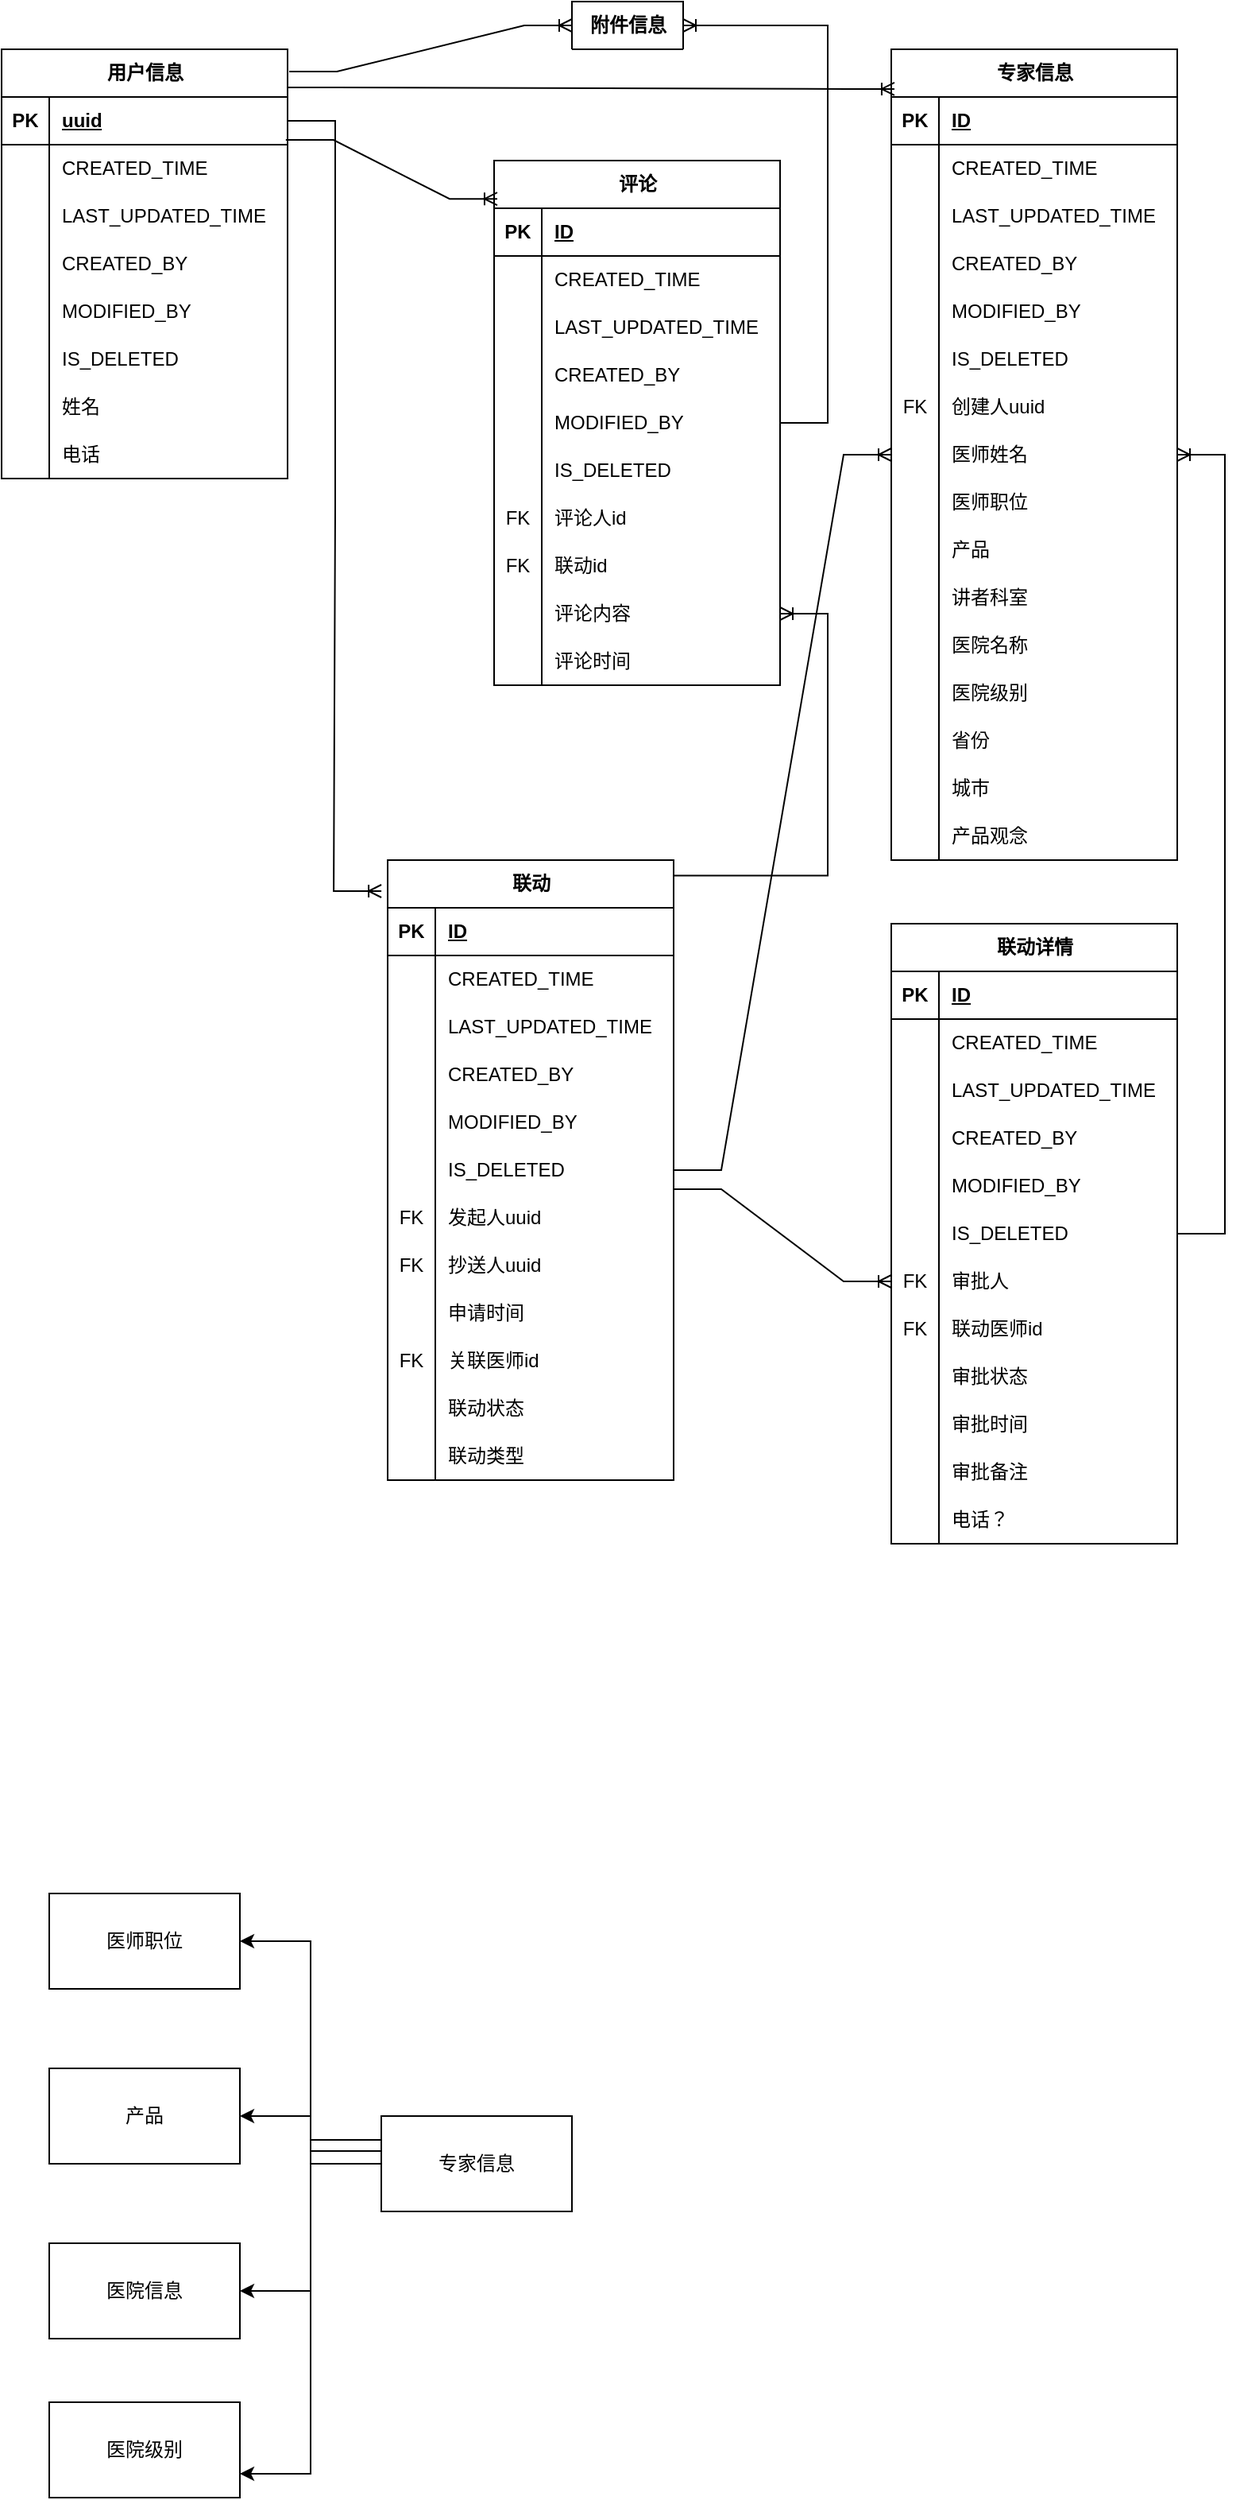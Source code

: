 <mxfile version="26.1.0">
  <diagram name="第 1 页" id="sPOABNRQ_7ew5viz8oiT">
    <mxGraphModel dx="1434" dy="780" grid="1" gridSize="10" guides="1" tooltips="1" connect="1" arrows="1" fold="1" page="1" pageScale="1" pageWidth="827" pageHeight="1169" math="0" shadow="0">
      <root>
        <mxCell id="0" />
        <mxCell id="1" parent="0" />
        <mxCell id="KLiNIxYDT2-JgEHnNiLk-38" style="edgeStyle=orthogonalEdgeStyle;rounded=0;orthogonalLoop=1;jettySize=auto;html=1;entryX=1;entryY=0.5;entryDx=0;entryDy=0;exitX=0.008;exitY=0.367;exitDx=0;exitDy=0;exitPerimeter=0;" edge="1" parent="1" source="KLiNIxYDT2-JgEHnNiLk-3" target="KLiNIxYDT2-JgEHnNiLk-4">
          <mxGeometry relative="1" as="geometry">
            <mxPoint x="289" y="1380" as="sourcePoint" />
          </mxGeometry>
        </mxCell>
        <mxCell id="KLiNIxYDT2-JgEHnNiLk-39" style="edgeStyle=orthogonalEdgeStyle;rounded=0;orthogonalLoop=1;jettySize=auto;html=1;entryX=1;entryY=0.5;entryDx=0;entryDy=0;exitX=0;exitY=0.5;exitDx=0;exitDy=0;" edge="1" parent="1" source="KLiNIxYDT2-JgEHnNiLk-3" target="KLiNIxYDT2-JgEHnNiLk-5">
          <mxGeometry relative="1" as="geometry">
            <mxPoint x="289" y="1380" as="sourcePoint" />
          </mxGeometry>
        </mxCell>
        <mxCell id="KLiNIxYDT2-JgEHnNiLk-40" style="edgeStyle=orthogonalEdgeStyle;rounded=0;orthogonalLoop=1;jettySize=auto;html=1;entryX=1;entryY=0.5;entryDx=0;entryDy=0;exitX=0;exitY=0.25;exitDx=0;exitDy=0;" edge="1" parent="1" source="KLiNIxYDT2-JgEHnNiLk-3" target="KLiNIxYDT2-JgEHnNiLk-6">
          <mxGeometry relative="1" as="geometry">
            <mxPoint x="289" y="1380" as="sourcePoint" />
          </mxGeometry>
        </mxCell>
        <mxCell id="KLiNIxYDT2-JgEHnNiLk-41" style="edgeStyle=orthogonalEdgeStyle;rounded=0;orthogonalLoop=1;jettySize=auto;html=1;entryX=1;entryY=0.75;entryDx=0;entryDy=0;exitX=0;exitY=0.5;exitDx=0;exitDy=0;" edge="1" parent="1" source="KLiNIxYDT2-JgEHnNiLk-3" target="KLiNIxYDT2-JgEHnNiLk-7">
          <mxGeometry relative="1" as="geometry">
            <mxPoint x="289" y="1380" as="sourcePoint" />
          </mxGeometry>
        </mxCell>
        <mxCell id="KLiNIxYDT2-JgEHnNiLk-3" value="专家信息" style="rounded=0;whiteSpace=wrap;html=1;" vertex="1" parent="1">
          <mxGeometry x="268" y="1350" width="120" height="60" as="geometry" />
        </mxCell>
        <mxCell id="KLiNIxYDT2-JgEHnNiLk-4" value="医师职位" style="rounded=0;whiteSpace=wrap;html=1;" vertex="1" parent="1">
          <mxGeometry x="59" y="1210" width="120" height="60" as="geometry" />
        </mxCell>
        <mxCell id="KLiNIxYDT2-JgEHnNiLk-5" value="产品" style="rounded=0;whiteSpace=wrap;html=1;" vertex="1" parent="1">
          <mxGeometry x="59" y="1320" width="120" height="60" as="geometry" />
        </mxCell>
        <mxCell id="KLiNIxYDT2-JgEHnNiLk-6" value="医院信息" style="rounded=0;whiteSpace=wrap;html=1;" vertex="1" parent="1">
          <mxGeometry x="59" y="1430" width="120" height="60" as="geometry" />
        </mxCell>
        <mxCell id="KLiNIxYDT2-JgEHnNiLk-7" value="医院级别" style="rounded=0;whiteSpace=wrap;html=1;" vertex="1" parent="1">
          <mxGeometry x="59" y="1530" width="120" height="60" as="geometry" />
        </mxCell>
        <mxCell id="KLiNIxYDT2-JgEHnNiLk-94" value="用户信息" style="shape=table;startSize=30;container=1;collapsible=1;childLayout=tableLayout;fixedRows=1;rowLines=0;fontStyle=1;align=center;resizeLast=1;html=1;" vertex="1" parent="1">
          <mxGeometry x="29" y="50" width="180" height="270" as="geometry">
            <mxRectangle x="201" y="800" width="70" height="30" as="alternateBounds" />
          </mxGeometry>
        </mxCell>
        <mxCell id="KLiNIxYDT2-JgEHnNiLk-95" value="" style="shape=tableRow;horizontal=0;startSize=0;swimlaneHead=0;swimlaneBody=0;fillColor=none;collapsible=0;dropTarget=0;points=[[0,0.5],[1,0.5]];portConstraint=eastwest;top=0;left=0;right=0;bottom=1;" vertex="1" parent="KLiNIxYDT2-JgEHnNiLk-94">
          <mxGeometry y="30" width="180" height="30" as="geometry" />
        </mxCell>
        <mxCell id="KLiNIxYDT2-JgEHnNiLk-96" value="PK" style="shape=partialRectangle;connectable=0;fillColor=none;top=0;left=0;bottom=0;right=0;fontStyle=1;overflow=hidden;whiteSpace=wrap;html=1;" vertex="1" parent="KLiNIxYDT2-JgEHnNiLk-95">
          <mxGeometry width="30" height="30" as="geometry">
            <mxRectangle width="30" height="30" as="alternateBounds" />
          </mxGeometry>
        </mxCell>
        <mxCell id="KLiNIxYDT2-JgEHnNiLk-97" value="uuid" style="shape=partialRectangle;connectable=0;fillColor=none;top=0;left=0;bottom=0;right=0;align=left;spacingLeft=6;fontStyle=5;overflow=hidden;whiteSpace=wrap;html=1;" vertex="1" parent="KLiNIxYDT2-JgEHnNiLk-95">
          <mxGeometry x="30" width="150" height="30" as="geometry">
            <mxRectangle width="150" height="30" as="alternateBounds" />
          </mxGeometry>
        </mxCell>
        <mxCell id="KLiNIxYDT2-JgEHnNiLk-98" value="" style="shape=tableRow;horizontal=0;startSize=0;swimlaneHead=0;swimlaneBody=0;fillColor=none;collapsible=0;dropTarget=0;points=[[0,0.5],[1,0.5]];portConstraint=eastwest;top=0;left=0;right=0;bottom=0;" vertex="1" parent="KLiNIxYDT2-JgEHnNiLk-94">
          <mxGeometry y="60" width="180" height="30" as="geometry" />
        </mxCell>
        <mxCell id="KLiNIxYDT2-JgEHnNiLk-99" value="" style="shape=partialRectangle;connectable=0;fillColor=none;top=0;left=0;bottom=0;right=0;editable=1;overflow=hidden;whiteSpace=wrap;html=1;" vertex="1" parent="KLiNIxYDT2-JgEHnNiLk-98">
          <mxGeometry width="30" height="30" as="geometry">
            <mxRectangle width="30" height="30" as="alternateBounds" />
          </mxGeometry>
        </mxCell>
        <mxCell id="KLiNIxYDT2-JgEHnNiLk-100" value="CREATED_TIME" style="shape=partialRectangle;connectable=0;fillColor=none;top=0;left=0;bottom=0;right=0;align=left;spacingLeft=6;overflow=hidden;whiteSpace=wrap;html=1;" vertex="1" parent="KLiNIxYDT2-JgEHnNiLk-98">
          <mxGeometry x="30" width="150" height="30" as="geometry">
            <mxRectangle width="150" height="30" as="alternateBounds" />
          </mxGeometry>
        </mxCell>
        <mxCell id="KLiNIxYDT2-JgEHnNiLk-101" value="" style="shape=tableRow;horizontal=0;startSize=0;swimlaneHead=0;swimlaneBody=0;fillColor=none;collapsible=0;dropTarget=0;points=[[0,0.5],[1,0.5]];portConstraint=eastwest;top=0;left=0;right=0;bottom=0;" vertex="1" parent="KLiNIxYDT2-JgEHnNiLk-94">
          <mxGeometry y="90" width="180" height="30" as="geometry" />
        </mxCell>
        <mxCell id="KLiNIxYDT2-JgEHnNiLk-102" value="" style="shape=partialRectangle;connectable=0;fillColor=none;top=0;left=0;bottom=0;right=0;editable=1;overflow=hidden;whiteSpace=wrap;html=1;" vertex="1" parent="KLiNIxYDT2-JgEHnNiLk-101">
          <mxGeometry width="30" height="30" as="geometry">
            <mxRectangle width="30" height="30" as="alternateBounds" />
          </mxGeometry>
        </mxCell>
        <mxCell id="KLiNIxYDT2-JgEHnNiLk-103" value="LAST_UPDATED_TIME" style="shape=partialRectangle;connectable=0;fillColor=none;top=0;left=0;bottom=0;right=0;align=left;spacingLeft=6;overflow=hidden;whiteSpace=wrap;html=1;" vertex="1" parent="KLiNIxYDT2-JgEHnNiLk-101">
          <mxGeometry x="30" width="150" height="30" as="geometry">
            <mxRectangle width="150" height="30" as="alternateBounds" />
          </mxGeometry>
        </mxCell>
        <mxCell id="KLiNIxYDT2-JgEHnNiLk-104" value="" style="shape=tableRow;horizontal=0;startSize=0;swimlaneHead=0;swimlaneBody=0;fillColor=none;collapsible=0;dropTarget=0;points=[[0,0.5],[1,0.5]];portConstraint=eastwest;top=0;left=0;right=0;bottom=0;" vertex="1" parent="KLiNIxYDT2-JgEHnNiLk-94">
          <mxGeometry y="120" width="180" height="30" as="geometry" />
        </mxCell>
        <mxCell id="KLiNIxYDT2-JgEHnNiLk-105" value="&lt;div&gt;&lt;br/&gt;&lt;/div&gt;" style="shape=partialRectangle;connectable=0;fillColor=none;top=0;left=0;bottom=0;right=0;editable=1;overflow=hidden;whiteSpace=wrap;html=1;" vertex="1" parent="KLiNIxYDT2-JgEHnNiLk-104">
          <mxGeometry width="30" height="30" as="geometry">
            <mxRectangle width="30" height="30" as="alternateBounds" />
          </mxGeometry>
        </mxCell>
        <mxCell id="KLiNIxYDT2-JgEHnNiLk-106" value="CREATED_BY" style="shape=partialRectangle;connectable=0;fillColor=none;top=0;left=0;bottom=0;right=0;align=left;spacingLeft=6;overflow=hidden;whiteSpace=wrap;html=1;" vertex="1" parent="KLiNIxYDT2-JgEHnNiLk-104">
          <mxGeometry x="30" width="150" height="30" as="geometry">
            <mxRectangle width="150" height="30" as="alternateBounds" />
          </mxGeometry>
        </mxCell>
        <mxCell id="KLiNIxYDT2-JgEHnNiLk-107" value="" style="shape=tableRow;horizontal=0;startSize=0;swimlaneHead=0;swimlaneBody=0;fillColor=none;collapsible=0;dropTarget=0;points=[[0,0.5],[1,0.5]];portConstraint=eastwest;top=0;left=0;right=0;bottom=0;" vertex="1" parent="KLiNIxYDT2-JgEHnNiLk-94">
          <mxGeometry y="150" width="180" height="30" as="geometry" />
        </mxCell>
        <mxCell id="KLiNIxYDT2-JgEHnNiLk-108" value="&lt;div&gt;&lt;br/&gt;&lt;/div&gt;" style="shape=partialRectangle;connectable=0;fillColor=none;top=0;left=0;bottom=0;right=0;editable=1;overflow=hidden;whiteSpace=wrap;html=1;" vertex="1" parent="KLiNIxYDT2-JgEHnNiLk-107">
          <mxGeometry width="30" height="30" as="geometry">
            <mxRectangle width="30" height="30" as="alternateBounds" />
          </mxGeometry>
        </mxCell>
        <mxCell id="KLiNIxYDT2-JgEHnNiLk-109" value="MODIFIED_BY" style="shape=partialRectangle;connectable=0;fillColor=none;top=0;left=0;bottom=0;right=0;align=left;spacingLeft=6;overflow=hidden;whiteSpace=wrap;html=1;" vertex="1" parent="KLiNIxYDT2-JgEHnNiLk-107">
          <mxGeometry x="30" width="150" height="30" as="geometry">
            <mxRectangle width="150" height="30" as="alternateBounds" />
          </mxGeometry>
        </mxCell>
        <mxCell id="KLiNIxYDT2-JgEHnNiLk-110" value="" style="shape=tableRow;horizontal=0;startSize=0;swimlaneHead=0;swimlaneBody=0;fillColor=none;collapsible=0;dropTarget=0;points=[[0,0.5],[1,0.5]];portConstraint=eastwest;top=0;left=0;right=0;bottom=0;" vertex="1" parent="KLiNIxYDT2-JgEHnNiLk-94">
          <mxGeometry y="180" width="180" height="30" as="geometry" />
        </mxCell>
        <mxCell id="KLiNIxYDT2-JgEHnNiLk-111" value="&lt;div&gt;&lt;br/&gt;&lt;/div&gt;" style="shape=partialRectangle;connectable=0;fillColor=none;top=0;left=0;bottom=0;right=0;editable=1;overflow=hidden;whiteSpace=wrap;html=1;" vertex="1" parent="KLiNIxYDT2-JgEHnNiLk-110">
          <mxGeometry width="30" height="30" as="geometry">
            <mxRectangle width="30" height="30" as="alternateBounds" />
          </mxGeometry>
        </mxCell>
        <mxCell id="KLiNIxYDT2-JgEHnNiLk-112" value="IS_DELETED" style="shape=partialRectangle;connectable=0;fillColor=none;top=0;left=0;bottom=0;right=0;align=left;spacingLeft=6;overflow=hidden;whiteSpace=wrap;html=1;" vertex="1" parent="KLiNIxYDT2-JgEHnNiLk-110">
          <mxGeometry x="30" width="150" height="30" as="geometry">
            <mxRectangle width="150" height="30" as="alternateBounds" />
          </mxGeometry>
        </mxCell>
        <mxCell id="KLiNIxYDT2-JgEHnNiLk-113" value="" style="shape=tableRow;horizontal=0;startSize=0;swimlaneHead=0;swimlaneBody=0;fillColor=none;collapsible=0;dropTarget=0;points=[[0,0.5],[1,0.5]];portConstraint=eastwest;top=0;left=0;right=0;bottom=0;" vertex="1" parent="KLiNIxYDT2-JgEHnNiLk-94">
          <mxGeometry y="210" width="180" height="30" as="geometry" />
        </mxCell>
        <mxCell id="KLiNIxYDT2-JgEHnNiLk-114" value="&lt;div&gt;&lt;br/&gt;&lt;/div&gt;" style="shape=partialRectangle;connectable=0;fillColor=none;top=0;left=0;bottom=0;right=0;editable=1;overflow=hidden;whiteSpace=wrap;html=1;" vertex="1" parent="KLiNIxYDT2-JgEHnNiLk-113">
          <mxGeometry width="30" height="30" as="geometry">
            <mxRectangle width="30" height="30" as="alternateBounds" />
          </mxGeometry>
        </mxCell>
        <mxCell id="KLiNIxYDT2-JgEHnNiLk-115" value="姓名" style="shape=partialRectangle;connectable=0;fillColor=none;top=0;left=0;bottom=0;right=0;align=left;spacingLeft=6;overflow=hidden;whiteSpace=wrap;html=1;" vertex="1" parent="KLiNIxYDT2-JgEHnNiLk-113">
          <mxGeometry x="30" width="150" height="30" as="geometry">
            <mxRectangle width="150" height="30" as="alternateBounds" />
          </mxGeometry>
        </mxCell>
        <mxCell id="KLiNIxYDT2-JgEHnNiLk-116" value="" style="shape=tableRow;horizontal=0;startSize=0;swimlaneHead=0;swimlaneBody=0;fillColor=none;collapsible=0;dropTarget=0;points=[[0,0.5],[1,0.5]];portConstraint=eastwest;top=0;left=0;right=0;bottom=0;" vertex="1" parent="KLiNIxYDT2-JgEHnNiLk-94">
          <mxGeometry y="240" width="180" height="30" as="geometry" />
        </mxCell>
        <mxCell id="KLiNIxYDT2-JgEHnNiLk-117" value="" style="shape=partialRectangle;connectable=0;fillColor=none;top=0;left=0;bottom=0;right=0;editable=1;overflow=hidden;whiteSpace=wrap;html=1;" vertex="1" parent="KLiNIxYDT2-JgEHnNiLk-116">
          <mxGeometry width="30" height="30" as="geometry">
            <mxRectangle width="30" height="30" as="alternateBounds" />
          </mxGeometry>
        </mxCell>
        <mxCell id="KLiNIxYDT2-JgEHnNiLk-118" value="电话" style="shape=partialRectangle;connectable=0;fillColor=none;top=0;left=0;bottom=0;right=0;align=left;spacingLeft=6;overflow=hidden;whiteSpace=wrap;html=1;" vertex="1" parent="KLiNIxYDT2-JgEHnNiLk-116">
          <mxGeometry x="30" width="150" height="30" as="geometry">
            <mxRectangle width="150" height="30" as="alternateBounds" />
          </mxGeometry>
        </mxCell>
        <mxCell id="KLiNIxYDT2-JgEHnNiLk-119" value="附件信息" style="shape=table;startSize=30;container=1;collapsible=1;childLayout=tableLayout;fixedRows=1;rowLines=0;fontStyle=1;align=center;resizeLast=1;html=1;" vertex="1" collapsed="1" parent="1">
          <mxGeometry x="388" y="20" width="70" height="30" as="geometry">
            <mxRectangle x="390" y="560" width="180" height="300" as="alternateBounds" />
          </mxGeometry>
        </mxCell>
        <mxCell id="KLiNIxYDT2-JgEHnNiLk-120" value="" style="shape=tableRow;horizontal=0;startSize=0;swimlaneHead=0;swimlaneBody=0;fillColor=none;collapsible=0;dropTarget=0;points=[[0,0.5],[1,0.5]];portConstraint=eastwest;top=0;left=0;right=0;bottom=1;" vertex="1" parent="KLiNIxYDT2-JgEHnNiLk-119">
          <mxGeometry y="30" width="180" height="30" as="geometry" />
        </mxCell>
        <mxCell id="KLiNIxYDT2-JgEHnNiLk-121" value="PK" style="shape=partialRectangle;connectable=0;fillColor=none;top=0;left=0;bottom=0;right=0;fontStyle=1;overflow=hidden;whiteSpace=wrap;html=1;" vertex="1" parent="KLiNIxYDT2-JgEHnNiLk-120">
          <mxGeometry width="30" height="30" as="geometry">
            <mxRectangle width="30" height="30" as="alternateBounds" />
          </mxGeometry>
        </mxCell>
        <mxCell id="KLiNIxYDT2-JgEHnNiLk-122" value="ID" style="shape=partialRectangle;connectable=0;fillColor=none;top=0;left=0;bottom=0;right=0;align=left;spacingLeft=6;fontStyle=5;overflow=hidden;whiteSpace=wrap;html=1;" vertex="1" parent="KLiNIxYDT2-JgEHnNiLk-120">
          <mxGeometry x="30" width="150" height="30" as="geometry">
            <mxRectangle width="150" height="30" as="alternateBounds" />
          </mxGeometry>
        </mxCell>
        <mxCell id="KLiNIxYDT2-JgEHnNiLk-123" value="" style="shape=tableRow;horizontal=0;startSize=0;swimlaneHead=0;swimlaneBody=0;fillColor=none;collapsible=0;dropTarget=0;points=[[0,0.5],[1,0.5]];portConstraint=eastwest;top=0;left=0;right=0;bottom=0;" vertex="1" parent="KLiNIxYDT2-JgEHnNiLk-119">
          <mxGeometry y="60" width="180" height="30" as="geometry" />
        </mxCell>
        <mxCell id="KLiNIxYDT2-JgEHnNiLk-124" value="" style="shape=partialRectangle;connectable=0;fillColor=none;top=0;left=0;bottom=0;right=0;editable=1;overflow=hidden;whiteSpace=wrap;html=1;" vertex="1" parent="KLiNIxYDT2-JgEHnNiLk-123">
          <mxGeometry width="30" height="30" as="geometry">
            <mxRectangle width="30" height="30" as="alternateBounds" />
          </mxGeometry>
        </mxCell>
        <mxCell id="KLiNIxYDT2-JgEHnNiLk-125" value="CREATED_TIME" style="shape=partialRectangle;connectable=0;fillColor=none;top=0;left=0;bottom=0;right=0;align=left;spacingLeft=6;overflow=hidden;whiteSpace=wrap;html=1;" vertex="1" parent="KLiNIxYDT2-JgEHnNiLk-123">
          <mxGeometry x="30" width="150" height="30" as="geometry">
            <mxRectangle width="150" height="30" as="alternateBounds" />
          </mxGeometry>
        </mxCell>
        <mxCell id="KLiNIxYDT2-JgEHnNiLk-126" value="" style="shape=tableRow;horizontal=0;startSize=0;swimlaneHead=0;swimlaneBody=0;fillColor=none;collapsible=0;dropTarget=0;points=[[0,0.5],[1,0.5]];portConstraint=eastwest;top=0;left=0;right=0;bottom=0;" vertex="1" parent="KLiNIxYDT2-JgEHnNiLk-119">
          <mxGeometry y="90" width="180" height="30" as="geometry" />
        </mxCell>
        <mxCell id="KLiNIxYDT2-JgEHnNiLk-127" value="" style="shape=partialRectangle;connectable=0;fillColor=none;top=0;left=0;bottom=0;right=0;editable=1;overflow=hidden;whiteSpace=wrap;html=1;" vertex="1" parent="KLiNIxYDT2-JgEHnNiLk-126">
          <mxGeometry width="30" height="30" as="geometry">
            <mxRectangle width="30" height="30" as="alternateBounds" />
          </mxGeometry>
        </mxCell>
        <mxCell id="KLiNIxYDT2-JgEHnNiLk-128" value="LAST_UPDATED_TIME" style="shape=partialRectangle;connectable=0;fillColor=none;top=0;left=0;bottom=0;right=0;align=left;spacingLeft=6;overflow=hidden;whiteSpace=wrap;html=1;" vertex="1" parent="KLiNIxYDT2-JgEHnNiLk-126">
          <mxGeometry x="30" width="150" height="30" as="geometry">
            <mxRectangle width="150" height="30" as="alternateBounds" />
          </mxGeometry>
        </mxCell>
        <mxCell id="KLiNIxYDT2-JgEHnNiLk-129" value="" style="shape=tableRow;horizontal=0;startSize=0;swimlaneHead=0;swimlaneBody=0;fillColor=none;collapsible=0;dropTarget=0;points=[[0,0.5],[1,0.5]];portConstraint=eastwest;top=0;left=0;right=0;bottom=0;" vertex="1" parent="KLiNIxYDT2-JgEHnNiLk-119">
          <mxGeometry y="120" width="180" height="30" as="geometry" />
        </mxCell>
        <mxCell id="KLiNIxYDT2-JgEHnNiLk-130" value="&lt;div&gt;&lt;br/&gt;&lt;/div&gt;" style="shape=partialRectangle;connectable=0;fillColor=none;top=0;left=0;bottom=0;right=0;editable=1;overflow=hidden;whiteSpace=wrap;html=1;" vertex="1" parent="KLiNIxYDT2-JgEHnNiLk-129">
          <mxGeometry width="30" height="30" as="geometry">
            <mxRectangle width="30" height="30" as="alternateBounds" />
          </mxGeometry>
        </mxCell>
        <mxCell id="KLiNIxYDT2-JgEHnNiLk-131" value="CREATED_BY" style="shape=partialRectangle;connectable=0;fillColor=none;top=0;left=0;bottom=0;right=0;align=left;spacingLeft=6;overflow=hidden;whiteSpace=wrap;html=1;" vertex="1" parent="KLiNIxYDT2-JgEHnNiLk-129">
          <mxGeometry x="30" width="150" height="30" as="geometry">
            <mxRectangle width="150" height="30" as="alternateBounds" />
          </mxGeometry>
        </mxCell>
        <mxCell id="KLiNIxYDT2-JgEHnNiLk-132" value="" style="shape=tableRow;horizontal=0;startSize=0;swimlaneHead=0;swimlaneBody=0;fillColor=none;collapsible=0;dropTarget=0;points=[[0,0.5],[1,0.5]];portConstraint=eastwest;top=0;left=0;right=0;bottom=0;" vertex="1" parent="KLiNIxYDT2-JgEHnNiLk-119">
          <mxGeometry y="150" width="180" height="30" as="geometry" />
        </mxCell>
        <mxCell id="KLiNIxYDT2-JgEHnNiLk-133" value="&lt;div&gt;&lt;br/&gt;&lt;/div&gt;" style="shape=partialRectangle;connectable=0;fillColor=none;top=0;left=0;bottom=0;right=0;editable=1;overflow=hidden;whiteSpace=wrap;html=1;" vertex="1" parent="KLiNIxYDT2-JgEHnNiLk-132">
          <mxGeometry width="30" height="30" as="geometry">
            <mxRectangle width="30" height="30" as="alternateBounds" />
          </mxGeometry>
        </mxCell>
        <mxCell id="KLiNIxYDT2-JgEHnNiLk-134" value="MODIFIED_BY" style="shape=partialRectangle;connectable=0;fillColor=none;top=0;left=0;bottom=0;right=0;align=left;spacingLeft=6;overflow=hidden;whiteSpace=wrap;html=1;" vertex="1" parent="KLiNIxYDT2-JgEHnNiLk-132">
          <mxGeometry x="30" width="150" height="30" as="geometry">
            <mxRectangle width="150" height="30" as="alternateBounds" />
          </mxGeometry>
        </mxCell>
        <mxCell id="KLiNIxYDT2-JgEHnNiLk-135" value="" style="shape=tableRow;horizontal=0;startSize=0;swimlaneHead=0;swimlaneBody=0;fillColor=none;collapsible=0;dropTarget=0;points=[[0,0.5],[1,0.5]];portConstraint=eastwest;top=0;left=0;right=0;bottom=0;" vertex="1" parent="KLiNIxYDT2-JgEHnNiLk-119">
          <mxGeometry y="180" width="180" height="30" as="geometry" />
        </mxCell>
        <mxCell id="KLiNIxYDT2-JgEHnNiLk-136" value="&lt;div&gt;&lt;br/&gt;&lt;/div&gt;" style="shape=partialRectangle;connectable=0;fillColor=none;top=0;left=0;bottom=0;right=0;editable=1;overflow=hidden;whiteSpace=wrap;html=1;" vertex="1" parent="KLiNIxYDT2-JgEHnNiLk-135">
          <mxGeometry width="30" height="30" as="geometry">
            <mxRectangle width="30" height="30" as="alternateBounds" />
          </mxGeometry>
        </mxCell>
        <mxCell id="KLiNIxYDT2-JgEHnNiLk-137" value="IS_DELETED" style="shape=partialRectangle;connectable=0;fillColor=none;top=0;left=0;bottom=0;right=0;align=left;spacingLeft=6;overflow=hidden;whiteSpace=wrap;html=1;" vertex="1" parent="KLiNIxYDT2-JgEHnNiLk-135">
          <mxGeometry x="30" width="150" height="30" as="geometry">
            <mxRectangle width="150" height="30" as="alternateBounds" />
          </mxGeometry>
        </mxCell>
        <mxCell id="KLiNIxYDT2-JgEHnNiLk-138" value="" style="shape=tableRow;horizontal=0;startSize=0;swimlaneHead=0;swimlaneBody=0;fillColor=none;collapsible=0;dropTarget=0;points=[[0,0.5],[1,0.5]];portConstraint=eastwest;top=0;left=0;right=0;bottom=0;" vertex="1" parent="KLiNIxYDT2-JgEHnNiLk-119">
          <mxGeometry y="210" width="180" height="30" as="geometry" />
        </mxCell>
        <mxCell id="KLiNIxYDT2-JgEHnNiLk-139" value="" style="shape=partialRectangle;connectable=0;fillColor=none;top=0;left=0;bottom=0;right=0;editable=1;overflow=hidden;whiteSpace=wrap;html=1;" vertex="1" parent="KLiNIxYDT2-JgEHnNiLk-138">
          <mxGeometry width="30" height="30" as="geometry">
            <mxRectangle width="30" height="30" as="alternateBounds" />
          </mxGeometry>
        </mxCell>
        <mxCell id="KLiNIxYDT2-JgEHnNiLk-140" value="附件来源类型" style="shape=partialRectangle;connectable=0;fillColor=none;top=0;left=0;bottom=0;right=0;align=left;spacingLeft=6;overflow=hidden;whiteSpace=wrap;html=1;" vertex="1" parent="KLiNIxYDT2-JgEHnNiLk-138">
          <mxGeometry x="30" width="150" height="30" as="geometry">
            <mxRectangle width="150" height="30" as="alternateBounds" />
          </mxGeometry>
        </mxCell>
        <mxCell id="KLiNIxYDT2-JgEHnNiLk-144" value="" style="shape=tableRow;horizontal=0;startSize=0;swimlaneHead=0;swimlaneBody=0;fillColor=none;collapsible=0;dropTarget=0;points=[[0,0.5],[1,0.5]];portConstraint=eastwest;top=0;left=0;right=0;bottom=0;" vertex="1" parent="KLiNIxYDT2-JgEHnNiLk-119">
          <mxGeometry y="240" width="180" height="30" as="geometry" />
        </mxCell>
        <mxCell id="KLiNIxYDT2-JgEHnNiLk-145" value="&lt;div&gt;FK&lt;/div&gt;" style="shape=partialRectangle;connectable=0;fillColor=none;top=0;left=0;bottom=0;right=0;editable=1;overflow=hidden;whiteSpace=wrap;html=1;" vertex="1" parent="KLiNIxYDT2-JgEHnNiLk-144">
          <mxGeometry width="30" height="30" as="geometry">
            <mxRectangle width="30" height="30" as="alternateBounds" />
          </mxGeometry>
        </mxCell>
        <mxCell id="KLiNIxYDT2-JgEHnNiLk-146" value="附件来源id" style="shape=partialRectangle;connectable=0;fillColor=none;top=0;left=0;bottom=0;right=0;align=left;spacingLeft=6;overflow=hidden;whiteSpace=wrap;html=1;" vertex="1" parent="KLiNIxYDT2-JgEHnNiLk-144">
          <mxGeometry x="30" width="150" height="30" as="geometry">
            <mxRectangle width="150" height="30" as="alternateBounds" />
          </mxGeometry>
        </mxCell>
        <mxCell id="KLiNIxYDT2-JgEHnNiLk-141" value="" style="shape=tableRow;horizontal=0;startSize=0;swimlaneHead=0;swimlaneBody=0;fillColor=none;collapsible=0;dropTarget=0;points=[[0,0.5],[1,0.5]];portConstraint=eastwest;top=0;left=0;right=0;bottom=0;" vertex="1" parent="KLiNIxYDT2-JgEHnNiLk-119">
          <mxGeometry y="270" width="180" height="30" as="geometry" />
        </mxCell>
        <mxCell id="KLiNIxYDT2-JgEHnNiLk-142" value="&lt;div&gt;&lt;br/&gt;&lt;/div&gt;" style="shape=partialRectangle;connectable=0;fillColor=none;top=0;left=0;bottom=0;right=0;editable=1;overflow=hidden;whiteSpace=wrap;html=1;" vertex="1" parent="KLiNIxYDT2-JgEHnNiLk-141">
          <mxGeometry width="30" height="30" as="geometry">
            <mxRectangle width="30" height="30" as="alternateBounds" />
          </mxGeometry>
        </mxCell>
        <mxCell id="KLiNIxYDT2-JgEHnNiLk-143" value="附件url" style="shape=partialRectangle;connectable=0;fillColor=none;top=0;left=0;bottom=0;right=0;align=left;spacingLeft=6;overflow=hidden;whiteSpace=wrap;html=1;" vertex="1" parent="KLiNIxYDT2-JgEHnNiLk-141">
          <mxGeometry x="30" width="150" height="30" as="geometry">
            <mxRectangle width="150" height="30" as="alternateBounds" />
          </mxGeometry>
        </mxCell>
        <mxCell id="KLiNIxYDT2-JgEHnNiLk-147" value="" style="edgeStyle=entityRelationEdgeStyle;fontSize=12;html=1;endArrow=ERoneToMany;rounded=0;entryX=0;entryY=0.5;entryDx=0;entryDy=0;exitX=1.006;exitY=0.052;exitDx=0;exitDy=0;exitPerimeter=0;" edge="1" parent="1" source="KLiNIxYDT2-JgEHnNiLk-94" target="KLiNIxYDT2-JgEHnNiLk-119">
          <mxGeometry width="100" height="100" relative="1" as="geometry">
            <mxPoint x="359" y="110" as="sourcePoint" />
            <mxPoint x="389" y="60" as="targetPoint" />
          </mxGeometry>
        </mxCell>
        <mxCell id="KLiNIxYDT2-JgEHnNiLk-148" value="专家信息" style="shape=table;startSize=30;container=1;collapsible=1;childLayout=tableLayout;fixedRows=1;rowLines=0;fontStyle=1;align=center;resizeLast=1;html=1;" vertex="1" parent="1">
          <mxGeometry x="589" y="50" width="180" height="510" as="geometry">
            <mxRectangle x="120" y="820" width="70" height="30" as="alternateBounds" />
          </mxGeometry>
        </mxCell>
        <mxCell id="KLiNIxYDT2-JgEHnNiLk-149" value="" style="shape=tableRow;horizontal=0;startSize=0;swimlaneHead=0;swimlaneBody=0;fillColor=none;collapsible=0;dropTarget=0;points=[[0,0.5],[1,0.5]];portConstraint=eastwest;top=0;left=0;right=0;bottom=1;" vertex="1" parent="KLiNIxYDT2-JgEHnNiLk-148">
          <mxGeometry y="30" width="180" height="30" as="geometry" />
        </mxCell>
        <mxCell id="KLiNIxYDT2-JgEHnNiLk-150" value="PK" style="shape=partialRectangle;connectable=0;fillColor=none;top=0;left=0;bottom=0;right=0;fontStyle=1;overflow=hidden;whiteSpace=wrap;html=1;" vertex="1" parent="KLiNIxYDT2-JgEHnNiLk-149">
          <mxGeometry width="30" height="30" as="geometry">
            <mxRectangle width="30" height="30" as="alternateBounds" />
          </mxGeometry>
        </mxCell>
        <mxCell id="KLiNIxYDT2-JgEHnNiLk-151" value="ID" style="shape=partialRectangle;connectable=0;fillColor=none;top=0;left=0;bottom=0;right=0;align=left;spacingLeft=6;fontStyle=5;overflow=hidden;whiteSpace=wrap;html=1;" vertex="1" parent="KLiNIxYDT2-JgEHnNiLk-149">
          <mxGeometry x="30" width="150" height="30" as="geometry">
            <mxRectangle width="150" height="30" as="alternateBounds" />
          </mxGeometry>
        </mxCell>
        <mxCell id="KLiNIxYDT2-JgEHnNiLk-152" value="" style="shape=tableRow;horizontal=0;startSize=0;swimlaneHead=0;swimlaneBody=0;fillColor=none;collapsible=0;dropTarget=0;points=[[0,0.5],[1,0.5]];portConstraint=eastwest;top=0;left=0;right=0;bottom=0;" vertex="1" parent="KLiNIxYDT2-JgEHnNiLk-148">
          <mxGeometry y="60" width="180" height="30" as="geometry" />
        </mxCell>
        <mxCell id="KLiNIxYDT2-JgEHnNiLk-153" value="" style="shape=partialRectangle;connectable=0;fillColor=none;top=0;left=0;bottom=0;right=0;editable=1;overflow=hidden;whiteSpace=wrap;html=1;" vertex="1" parent="KLiNIxYDT2-JgEHnNiLk-152">
          <mxGeometry width="30" height="30" as="geometry">
            <mxRectangle width="30" height="30" as="alternateBounds" />
          </mxGeometry>
        </mxCell>
        <mxCell id="KLiNIxYDT2-JgEHnNiLk-154" value="CREATED_TIME" style="shape=partialRectangle;connectable=0;fillColor=none;top=0;left=0;bottom=0;right=0;align=left;spacingLeft=6;overflow=hidden;whiteSpace=wrap;html=1;" vertex="1" parent="KLiNIxYDT2-JgEHnNiLk-152">
          <mxGeometry x="30" width="150" height="30" as="geometry">
            <mxRectangle width="150" height="30" as="alternateBounds" />
          </mxGeometry>
        </mxCell>
        <mxCell id="KLiNIxYDT2-JgEHnNiLk-155" value="" style="shape=tableRow;horizontal=0;startSize=0;swimlaneHead=0;swimlaneBody=0;fillColor=none;collapsible=0;dropTarget=0;points=[[0,0.5],[1,0.5]];portConstraint=eastwest;top=0;left=0;right=0;bottom=0;" vertex="1" parent="KLiNIxYDT2-JgEHnNiLk-148">
          <mxGeometry y="90" width="180" height="30" as="geometry" />
        </mxCell>
        <mxCell id="KLiNIxYDT2-JgEHnNiLk-156" value="" style="shape=partialRectangle;connectable=0;fillColor=none;top=0;left=0;bottom=0;right=0;editable=1;overflow=hidden;whiteSpace=wrap;html=1;" vertex="1" parent="KLiNIxYDT2-JgEHnNiLk-155">
          <mxGeometry width="30" height="30" as="geometry">
            <mxRectangle width="30" height="30" as="alternateBounds" />
          </mxGeometry>
        </mxCell>
        <mxCell id="KLiNIxYDT2-JgEHnNiLk-157" value="LAST_UPDATED_TIME" style="shape=partialRectangle;connectable=0;fillColor=none;top=0;left=0;bottom=0;right=0;align=left;spacingLeft=6;overflow=hidden;whiteSpace=wrap;html=1;" vertex="1" parent="KLiNIxYDT2-JgEHnNiLk-155">
          <mxGeometry x="30" width="150" height="30" as="geometry">
            <mxRectangle width="150" height="30" as="alternateBounds" />
          </mxGeometry>
        </mxCell>
        <mxCell id="KLiNIxYDT2-JgEHnNiLk-158" value="" style="shape=tableRow;horizontal=0;startSize=0;swimlaneHead=0;swimlaneBody=0;fillColor=none;collapsible=0;dropTarget=0;points=[[0,0.5],[1,0.5]];portConstraint=eastwest;top=0;left=0;right=0;bottom=0;" vertex="1" parent="KLiNIxYDT2-JgEHnNiLk-148">
          <mxGeometry y="120" width="180" height="30" as="geometry" />
        </mxCell>
        <mxCell id="KLiNIxYDT2-JgEHnNiLk-159" value="&lt;div&gt;&lt;br/&gt;&lt;/div&gt;" style="shape=partialRectangle;connectable=0;fillColor=none;top=0;left=0;bottom=0;right=0;editable=1;overflow=hidden;whiteSpace=wrap;html=1;" vertex="1" parent="KLiNIxYDT2-JgEHnNiLk-158">
          <mxGeometry width="30" height="30" as="geometry">
            <mxRectangle width="30" height="30" as="alternateBounds" />
          </mxGeometry>
        </mxCell>
        <mxCell id="KLiNIxYDT2-JgEHnNiLk-160" value="CREATED_BY" style="shape=partialRectangle;connectable=0;fillColor=none;top=0;left=0;bottom=0;right=0;align=left;spacingLeft=6;overflow=hidden;whiteSpace=wrap;html=1;" vertex="1" parent="KLiNIxYDT2-JgEHnNiLk-158">
          <mxGeometry x="30" width="150" height="30" as="geometry">
            <mxRectangle width="150" height="30" as="alternateBounds" />
          </mxGeometry>
        </mxCell>
        <mxCell id="KLiNIxYDT2-JgEHnNiLk-161" value="" style="shape=tableRow;horizontal=0;startSize=0;swimlaneHead=0;swimlaneBody=0;fillColor=none;collapsible=0;dropTarget=0;points=[[0,0.5],[1,0.5]];portConstraint=eastwest;top=0;left=0;right=0;bottom=0;" vertex="1" parent="KLiNIxYDT2-JgEHnNiLk-148">
          <mxGeometry y="150" width="180" height="30" as="geometry" />
        </mxCell>
        <mxCell id="KLiNIxYDT2-JgEHnNiLk-162" value="&lt;div&gt;&lt;br/&gt;&lt;/div&gt;" style="shape=partialRectangle;connectable=0;fillColor=none;top=0;left=0;bottom=0;right=0;editable=1;overflow=hidden;whiteSpace=wrap;html=1;" vertex="1" parent="KLiNIxYDT2-JgEHnNiLk-161">
          <mxGeometry width="30" height="30" as="geometry">
            <mxRectangle width="30" height="30" as="alternateBounds" />
          </mxGeometry>
        </mxCell>
        <mxCell id="KLiNIxYDT2-JgEHnNiLk-163" value="MODIFIED_BY" style="shape=partialRectangle;connectable=0;fillColor=none;top=0;left=0;bottom=0;right=0;align=left;spacingLeft=6;overflow=hidden;whiteSpace=wrap;html=1;" vertex="1" parent="KLiNIxYDT2-JgEHnNiLk-161">
          <mxGeometry x="30" width="150" height="30" as="geometry">
            <mxRectangle width="150" height="30" as="alternateBounds" />
          </mxGeometry>
        </mxCell>
        <mxCell id="KLiNIxYDT2-JgEHnNiLk-164" value="" style="shape=tableRow;horizontal=0;startSize=0;swimlaneHead=0;swimlaneBody=0;fillColor=none;collapsible=0;dropTarget=0;points=[[0,0.5],[1,0.5]];portConstraint=eastwest;top=0;left=0;right=0;bottom=0;" vertex="1" parent="KLiNIxYDT2-JgEHnNiLk-148">
          <mxGeometry y="180" width="180" height="30" as="geometry" />
        </mxCell>
        <mxCell id="KLiNIxYDT2-JgEHnNiLk-165" value="&lt;div&gt;&lt;br/&gt;&lt;/div&gt;" style="shape=partialRectangle;connectable=0;fillColor=none;top=0;left=0;bottom=0;right=0;editable=1;overflow=hidden;whiteSpace=wrap;html=1;" vertex="1" parent="KLiNIxYDT2-JgEHnNiLk-164">
          <mxGeometry width="30" height="30" as="geometry">
            <mxRectangle width="30" height="30" as="alternateBounds" />
          </mxGeometry>
        </mxCell>
        <mxCell id="KLiNIxYDT2-JgEHnNiLk-166" value="IS_DELETED" style="shape=partialRectangle;connectable=0;fillColor=none;top=0;left=0;bottom=0;right=0;align=left;spacingLeft=6;overflow=hidden;whiteSpace=wrap;html=1;" vertex="1" parent="KLiNIxYDT2-JgEHnNiLk-164">
          <mxGeometry x="30" width="150" height="30" as="geometry">
            <mxRectangle width="150" height="30" as="alternateBounds" />
          </mxGeometry>
        </mxCell>
        <mxCell id="KLiNIxYDT2-JgEHnNiLk-186" value="" style="shape=tableRow;horizontal=0;startSize=0;swimlaneHead=0;swimlaneBody=0;fillColor=none;collapsible=0;dropTarget=0;points=[[0,0.5],[1,0.5]];portConstraint=eastwest;top=0;left=0;right=0;bottom=0;" vertex="1" parent="KLiNIxYDT2-JgEHnNiLk-148">
          <mxGeometry y="210" width="180" height="30" as="geometry" />
        </mxCell>
        <mxCell id="KLiNIxYDT2-JgEHnNiLk-187" value="&lt;div&gt;FK&lt;/div&gt;" style="shape=partialRectangle;connectable=0;fillColor=none;top=0;left=0;bottom=0;right=0;editable=1;overflow=hidden;whiteSpace=wrap;html=1;" vertex="1" parent="KLiNIxYDT2-JgEHnNiLk-186">
          <mxGeometry width="30" height="30" as="geometry">
            <mxRectangle width="30" height="30" as="alternateBounds" />
          </mxGeometry>
        </mxCell>
        <mxCell id="KLiNIxYDT2-JgEHnNiLk-188" value="创建人uuid" style="shape=partialRectangle;connectable=0;fillColor=none;top=0;left=0;bottom=0;right=0;align=left;spacingLeft=6;overflow=hidden;whiteSpace=wrap;html=1;" vertex="1" parent="KLiNIxYDT2-JgEHnNiLk-186">
          <mxGeometry x="30" width="150" height="30" as="geometry">
            <mxRectangle width="150" height="30" as="alternateBounds" />
          </mxGeometry>
        </mxCell>
        <mxCell id="KLiNIxYDT2-JgEHnNiLk-189" value="" style="shape=tableRow;horizontal=0;startSize=0;swimlaneHead=0;swimlaneBody=0;fillColor=none;collapsible=0;dropTarget=0;points=[[0,0.5],[1,0.5]];portConstraint=eastwest;top=0;left=0;right=0;bottom=0;" vertex="1" parent="KLiNIxYDT2-JgEHnNiLk-148">
          <mxGeometry y="240" width="180" height="30" as="geometry" />
        </mxCell>
        <mxCell id="KLiNIxYDT2-JgEHnNiLk-190" value="&lt;div&gt;&lt;br/&gt;&lt;/div&gt;" style="shape=partialRectangle;connectable=0;fillColor=none;top=0;left=0;bottom=0;right=0;editable=1;overflow=hidden;whiteSpace=wrap;html=1;" vertex="1" parent="KLiNIxYDT2-JgEHnNiLk-189">
          <mxGeometry width="30" height="30" as="geometry">
            <mxRectangle width="30" height="30" as="alternateBounds" />
          </mxGeometry>
        </mxCell>
        <mxCell id="KLiNIxYDT2-JgEHnNiLk-191" value="医师姓名" style="shape=partialRectangle;connectable=0;fillColor=none;top=0;left=0;bottom=0;right=0;align=left;spacingLeft=6;overflow=hidden;whiteSpace=wrap;html=1;" vertex="1" parent="KLiNIxYDT2-JgEHnNiLk-189">
          <mxGeometry x="30" width="150" height="30" as="geometry">
            <mxRectangle width="150" height="30" as="alternateBounds" />
          </mxGeometry>
        </mxCell>
        <mxCell id="KLiNIxYDT2-JgEHnNiLk-192" value="" style="shape=tableRow;horizontal=0;startSize=0;swimlaneHead=0;swimlaneBody=0;fillColor=none;collapsible=0;dropTarget=0;points=[[0,0.5],[1,0.5]];portConstraint=eastwest;top=0;left=0;right=0;bottom=0;" vertex="1" parent="KLiNIxYDT2-JgEHnNiLk-148">
          <mxGeometry y="270" width="180" height="30" as="geometry" />
        </mxCell>
        <mxCell id="KLiNIxYDT2-JgEHnNiLk-193" value="&lt;div&gt;&lt;br/&gt;&lt;/div&gt;" style="shape=partialRectangle;connectable=0;fillColor=none;top=0;left=0;bottom=0;right=0;editable=1;overflow=hidden;whiteSpace=wrap;html=1;" vertex="1" parent="KLiNIxYDT2-JgEHnNiLk-192">
          <mxGeometry width="30" height="30" as="geometry">
            <mxRectangle width="30" height="30" as="alternateBounds" />
          </mxGeometry>
        </mxCell>
        <mxCell id="KLiNIxYDT2-JgEHnNiLk-194" value="医师职位" style="shape=partialRectangle;connectable=0;fillColor=none;top=0;left=0;bottom=0;right=0;align=left;spacingLeft=6;overflow=hidden;whiteSpace=wrap;html=1;" vertex="1" parent="KLiNIxYDT2-JgEHnNiLk-192">
          <mxGeometry x="30" width="150" height="30" as="geometry">
            <mxRectangle width="150" height="30" as="alternateBounds" />
          </mxGeometry>
        </mxCell>
        <mxCell id="KLiNIxYDT2-JgEHnNiLk-195" value="" style="shape=tableRow;horizontal=0;startSize=0;swimlaneHead=0;swimlaneBody=0;fillColor=none;collapsible=0;dropTarget=0;points=[[0,0.5],[1,0.5]];portConstraint=eastwest;top=0;left=0;right=0;bottom=0;" vertex="1" parent="KLiNIxYDT2-JgEHnNiLk-148">
          <mxGeometry y="300" width="180" height="30" as="geometry" />
        </mxCell>
        <mxCell id="KLiNIxYDT2-JgEHnNiLk-196" value="&lt;div&gt;&lt;br/&gt;&lt;/div&gt;" style="shape=partialRectangle;connectable=0;fillColor=none;top=0;left=0;bottom=0;right=0;editable=1;overflow=hidden;whiteSpace=wrap;html=1;" vertex="1" parent="KLiNIxYDT2-JgEHnNiLk-195">
          <mxGeometry width="30" height="30" as="geometry">
            <mxRectangle width="30" height="30" as="alternateBounds" />
          </mxGeometry>
        </mxCell>
        <mxCell id="KLiNIxYDT2-JgEHnNiLk-197" value="产品" style="shape=partialRectangle;connectable=0;fillColor=none;top=0;left=0;bottom=0;right=0;align=left;spacingLeft=6;overflow=hidden;whiteSpace=wrap;html=1;" vertex="1" parent="KLiNIxYDT2-JgEHnNiLk-195">
          <mxGeometry x="30" width="150" height="30" as="geometry">
            <mxRectangle width="150" height="30" as="alternateBounds" />
          </mxGeometry>
        </mxCell>
        <mxCell id="KLiNIxYDT2-JgEHnNiLk-198" value="" style="shape=tableRow;horizontal=0;startSize=0;swimlaneHead=0;swimlaneBody=0;fillColor=none;collapsible=0;dropTarget=0;points=[[0,0.5],[1,0.5]];portConstraint=eastwest;top=0;left=0;right=0;bottom=0;" vertex="1" parent="KLiNIxYDT2-JgEHnNiLk-148">
          <mxGeometry y="330" width="180" height="30" as="geometry" />
        </mxCell>
        <mxCell id="KLiNIxYDT2-JgEHnNiLk-199" value="&lt;div&gt;&lt;br/&gt;&lt;/div&gt;" style="shape=partialRectangle;connectable=0;fillColor=none;top=0;left=0;bottom=0;right=0;editable=1;overflow=hidden;whiteSpace=wrap;html=1;" vertex="1" parent="KLiNIxYDT2-JgEHnNiLk-198">
          <mxGeometry width="30" height="30" as="geometry">
            <mxRectangle width="30" height="30" as="alternateBounds" />
          </mxGeometry>
        </mxCell>
        <mxCell id="KLiNIxYDT2-JgEHnNiLk-200" value="讲者科室" style="shape=partialRectangle;connectable=0;fillColor=none;top=0;left=0;bottom=0;right=0;align=left;spacingLeft=6;overflow=hidden;whiteSpace=wrap;html=1;" vertex="1" parent="KLiNIxYDT2-JgEHnNiLk-198">
          <mxGeometry x="30" width="150" height="30" as="geometry">
            <mxRectangle width="150" height="30" as="alternateBounds" />
          </mxGeometry>
        </mxCell>
        <mxCell id="KLiNIxYDT2-JgEHnNiLk-201" value="" style="shape=tableRow;horizontal=0;startSize=0;swimlaneHead=0;swimlaneBody=0;fillColor=none;collapsible=0;dropTarget=0;points=[[0,0.5],[1,0.5]];portConstraint=eastwest;top=0;left=0;right=0;bottom=0;" vertex="1" parent="KLiNIxYDT2-JgEHnNiLk-148">
          <mxGeometry y="360" width="180" height="30" as="geometry" />
        </mxCell>
        <mxCell id="KLiNIxYDT2-JgEHnNiLk-202" value="" style="shape=partialRectangle;connectable=0;fillColor=none;top=0;left=0;bottom=0;right=0;editable=1;overflow=hidden;whiteSpace=wrap;html=1;" vertex="1" parent="KLiNIxYDT2-JgEHnNiLk-201">
          <mxGeometry width="30" height="30" as="geometry">
            <mxRectangle width="30" height="30" as="alternateBounds" />
          </mxGeometry>
        </mxCell>
        <mxCell id="KLiNIxYDT2-JgEHnNiLk-203" value="医院名称" style="shape=partialRectangle;connectable=0;fillColor=none;top=0;left=0;bottom=0;right=0;align=left;spacingLeft=6;overflow=hidden;whiteSpace=wrap;html=1;" vertex="1" parent="KLiNIxYDT2-JgEHnNiLk-201">
          <mxGeometry x="30" width="150" height="30" as="geometry">
            <mxRectangle width="150" height="30" as="alternateBounds" />
          </mxGeometry>
        </mxCell>
        <mxCell id="KLiNIxYDT2-JgEHnNiLk-204" value="" style="shape=tableRow;horizontal=0;startSize=0;swimlaneHead=0;swimlaneBody=0;fillColor=none;collapsible=0;dropTarget=0;points=[[0,0.5],[1,0.5]];portConstraint=eastwest;top=0;left=0;right=0;bottom=0;" vertex="1" parent="KLiNIxYDT2-JgEHnNiLk-148">
          <mxGeometry y="390" width="180" height="30" as="geometry" />
        </mxCell>
        <mxCell id="KLiNIxYDT2-JgEHnNiLk-205" value="" style="shape=partialRectangle;connectable=0;fillColor=none;top=0;left=0;bottom=0;right=0;editable=1;overflow=hidden;whiteSpace=wrap;html=1;" vertex="1" parent="KLiNIxYDT2-JgEHnNiLk-204">
          <mxGeometry width="30" height="30" as="geometry">
            <mxRectangle width="30" height="30" as="alternateBounds" />
          </mxGeometry>
        </mxCell>
        <mxCell id="KLiNIxYDT2-JgEHnNiLk-206" value="医院级别" style="shape=partialRectangle;connectable=0;fillColor=none;top=0;left=0;bottom=0;right=0;align=left;spacingLeft=6;overflow=hidden;whiteSpace=wrap;html=1;" vertex="1" parent="KLiNIxYDT2-JgEHnNiLk-204">
          <mxGeometry x="30" width="150" height="30" as="geometry">
            <mxRectangle width="150" height="30" as="alternateBounds" />
          </mxGeometry>
        </mxCell>
        <mxCell id="KLiNIxYDT2-JgEHnNiLk-207" value="" style="shape=tableRow;horizontal=0;startSize=0;swimlaneHead=0;swimlaneBody=0;fillColor=none;collapsible=0;dropTarget=0;points=[[0,0.5],[1,0.5]];portConstraint=eastwest;top=0;left=0;right=0;bottom=0;" vertex="1" parent="KLiNIxYDT2-JgEHnNiLk-148">
          <mxGeometry y="420" width="180" height="30" as="geometry" />
        </mxCell>
        <mxCell id="KLiNIxYDT2-JgEHnNiLk-208" value="" style="shape=partialRectangle;connectable=0;fillColor=none;top=0;left=0;bottom=0;right=0;editable=1;overflow=hidden;whiteSpace=wrap;html=1;" vertex="1" parent="KLiNIxYDT2-JgEHnNiLk-207">
          <mxGeometry width="30" height="30" as="geometry">
            <mxRectangle width="30" height="30" as="alternateBounds" />
          </mxGeometry>
        </mxCell>
        <mxCell id="KLiNIxYDT2-JgEHnNiLk-209" value="省份" style="shape=partialRectangle;connectable=0;fillColor=none;top=0;left=0;bottom=0;right=0;align=left;spacingLeft=6;overflow=hidden;whiteSpace=wrap;html=1;" vertex="1" parent="KLiNIxYDT2-JgEHnNiLk-207">
          <mxGeometry x="30" width="150" height="30" as="geometry">
            <mxRectangle width="150" height="30" as="alternateBounds" />
          </mxGeometry>
        </mxCell>
        <mxCell id="KLiNIxYDT2-JgEHnNiLk-210" value="" style="shape=tableRow;horizontal=0;startSize=0;swimlaneHead=0;swimlaneBody=0;fillColor=none;collapsible=0;dropTarget=0;points=[[0,0.5],[1,0.5]];portConstraint=eastwest;top=0;left=0;right=0;bottom=0;" vertex="1" parent="KLiNIxYDT2-JgEHnNiLk-148">
          <mxGeometry y="450" width="180" height="30" as="geometry" />
        </mxCell>
        <mxCell id="KLiNIxYDT2-JgEHnNiLk-211" value="" style="shape=partialRectangle;connectable=0;fillColor=none;top=0;left=0;bottom=0;right=0;editable=1;overflow=hidden;whiteSpace=wrap;html=1;" vertex="1" parent="KLiNIxYDT2-JgEHnNiLk-210">
          <mxGeometry width="30" height="30" as="geometry">
            <mxRectangle width="30" height="30" as="alternateBounds" />
          </mxGeometry>
        </mxCell>
        <mxCell id="KLiNIxYDT2-JgEHnNiLk-212" value="城市" style="shape=partialRectangle;connectable=0;fillColor=none;top=0;left=0;bottom=0;right=0;align=left;spacingLeft=6;overflow=hidden;whiteSpace=wrap;html=1;" vertex="1" parent="KLiNIxYDT2-JgEHnNiLk-210">
          <mxGeometry x="30" width="150" height="30" as="geometry">
            <mxRectangle width="150" height="30" as="alternateBounds" />
          </mxGeometry>
        </mxCell>
        <mxCell id="KLiNIxYDT2-JgEHnNiLk-259" value="" style="shape=tableRow;horizontal=0;startSize=0;swimlaneHead=0;swimlaneBody=0;fillColor=none;collapsible=0;dropTarget=0;points=[[0,0.5],[1,0.5]];portConstraint=eastwest;top=0;left=0;right=0;bottom=0;" vertex="1" parent="KLiNIxYDT2-JgEHnNiLk-148">
          <mxGeometry y="480" width="180" height="30" as="geometry" />
        </mxCell>
        <mxCell id="KLiNIxYDT2-JgEHnNiLk-260" value="" style="shape=partialRectangle;connectable=0;fillColor=none;top=0;left=0;bottom=0;right=0;editable=1;overflow=hidden;whiteSpace=wrap;html=1;" vertex="1" parent="KLiNIxYDT2-JgEHnNiLk-259">
          <mxGeometry width="30" height="30" as="geometry">
            <mxRectangle width="30" height="30" as="alternateBounds" />
          </mxGeometry>
        </mxCell>
        <mxCell id="KLiNIxYDT2-JgEHnNiLk-261" value="产品观念" style="shape=partialRectangle;connectable=0;fillColor=none;top=0;left=0;bottom=0;right=0;align=left;spacingLeft=6;overflow=hidden;whiteSpace=wrap;html=1;" vertex="1" parent="KLiNIxYDT2-JgEHnNiLk-259">
          <mxGeometry x="30" width="150" height="30" as="geometry">
            <mxRectangle width="150" height="30" as="alternateBounds" />
          </mxGeometry>
        </mxCell>
        <mxCell id="KLiNIxYDT2-JgEHnNiLk-282" value="联动" style="shape=table;startSize=30;container=1;collapsible=1;childLayout=tableLayout;fixedRows=1;rowLines=0;fontStyle=1;align=center;resizeLast=1;html=1;" vertex="1" parent="1">
          <mxGeometry x="272" y="560" width="180" height="390" as="geometry">
            <mxRectangle x="120" y="820" width="70" height="30" as="alternateBounds" />
          </mxGeometry>
        </mxCell>
        <mxCell id="KLiNIxYDT2-JgEHnNiLk-283" value="" style="shape=tableRow;horizontal=0;startSize=0;swimlaneHead=0;swimlaneBody=0;fillColor=none;collapsible=0;dropTarget=0;points=[[0,0.5],[1,0.5]];portConstraint=eastwest;top=0;left=0;right=0;bottom=1;" vertex="1" parent="KLiNIxYDT2-JgEHnNiLk-282">
          <mxGeometry y="30" width="180" height="30" as="geometry" />
        </mxCell>
        <mxCell id="KLiNIxYDT2-JgEHnNiLk-284" value="PK" style="shape=partialRectangle;connectable=0;fillColor=none;top=0;left=0;bottom=0;right=0;fontStyle=1;overflow=hidden;whiteSpace=wrap;html=1;" vertex="1" parent="KLiNIxYDT2-JgEHnNiLk-283">
          <mxGeometry width="30" height="30" as="geometry">
            <mxRectangle width="30" height="30" as="alternateBounds" />
          </mxGeometry>
        </mxCell>
        <mxCell id="KLiNIxYDT2-JgEHnNiLk-285" value="ID" style="shape=partialRectangle;connectable=0;fillColor=none;top=0;left=0;bottom=0;right=0;align=left;spacingLeft=6;fontStyle=5;overflow=hidden;whiteSpace=wrap;html=1;" vertex="1" parent="KLiNIxYDT2-JgEHnNiLk-283">
          <mxGeometry x="30" width="150" height="30" as="geometry">
            <mxRectangle width="150" height="30" as="alternateBounds" />
          </mxGeometry>
        </mxCell>
        <mxCell id="KLiNIxYDT2-JgEHnNiLk-286" value="" style="shape=tableRow;horizontal=0;startSize=0;swimlaneHead=0;swimlaneBody=0;fillColor=none;collapsible=0;dropTarget=0;points=[[0,0.5],[1,0.5]];portConstraint=eastwest;top=0;left=0;right=0;bottom=0;" vertex="1" parent="KLiNIxYDT2-JgEHnNiLk-282">
          <mxGeometry y="60" width="180" height="30" as="geometry" />
        </mxCell>
        <mxCell id="KLiNIxYDT2-JgEHnNiLk-287" value="" style="shape=partialRectangle;connectable=0;fillColor=none;top=0;left=0;bottom=0;right=0;editable=1;overflow=hidden;whiteSpace=wrap;html=1;" vertex="1" parent="KLiNIxYDT2-JgEHnNiLk-286">
          <mxGeometry width="30" height="30" as="geometry">
            <mxRectangle width="30" height="30" as="alternateBounds" />
          </mxGeometry>
        </mxCell>
        <mxCell id="KLiNIxYDT2-JgEHnNiLk-288" value="CREATED_TIME" style="shape=partialRectangle;connectable=0;fillColor=none;top=0;left=0;bottom=0;right=0;align=left;spacingLeft=6;overflow=hidden;whiteSpace=wrap;html=1;" vertex="1" parent="KLiNIxYDT2-JgEHnNiLk-286">
          <mxGeometry x="30" width="150" height="30" as="geometry">
            <mxRectangle width="150" height="30" as="alternateBounds" />
          </mxGeometry>
        </mxCell>
        <mxCell id="KLiNIxYDT2-JgEHnNiLk-289" value="" style="shape=tableRow;horizontal=0;startSize=0;swimlaneHead=0;swimlaneBody=0;fillColor=none;collapsible=0;dropTarget=0;points=[[0,0.5],[1,0.5]];portConstraint=eastwest;top=0;left=0;right=0;bottom=0;" vertex="1" parent="KLiNIxYDT2-JgEHnNiLk-282">
          <mxGeometry y="90" width="180" height="30" as="geometry" />
        </mxCell>
        <mxCell id="KLiNIxYDT2-JgEHnNiLk-290" value="" style="shape=partialRectangle;connectable=0;fillColor=none;top=0;left=0;bottom=0;right=0;editable=1;overflow=hidden;whiteSpace=wrap;html=1;" vertex="1" parent="KLiNIxYDT2-JgEHnNiLk-289">
          <mxGeometry width="30" height="30" as="geometry">
            <mxRectangle width="30" height="30" as="alternateBounds" />
          </mxGeometry>
        </mxCell>
        <mxCell id="KLiNIxYDT2-JgEHnNiLk-291" value="LAST_UPDATED_TIME" style="shape=partialRectangle;connectable=0;fillColor=none;top=0;left=0;bottom=0;right=0;align=left;spacingLeft=6;overflow=hidden;whiteSpace=wrap;html=1;" vertex="1" parent="KLiNIxYDT2-JgEHnNiLk-289">
          <mxGeometry x="30" width="150" height="30" as="geometry">
            <mxRectangle width="150" height="30" as="alternateBounds" />
          </mxGeometry>
        </mxCell>
        <mxCell id="KLiNIxYDT2-JgEHnNiLk-292" value="" style="shape=tableRow;horizontal=0;startSize=0;swimlaneHead=0;swimlaneBody=0;fillColor=none;collapsible=0;dropTarget=0;points=[[0,0.5],[1,0.5]];portConstraint=eastwest;top=0;left=0;right=0;bottom=0;" vertex="1" parent="KLiNIxYDT2-JgEHnNiLk-282">
          <mxGeometry y="120" width="180" height="30" as="geometry" />
        </mxCell>
        <mxCell id="KLiNIxYDT2-JgEHnNiLk-293" value="&lt;div&gt;&lt;br/&gt;&lt;/div&gt;" style="shape=partialRectangle;connectable=0;fillColor=none;top=0;left=0;bottom=0;right=0;editable=1;overflow=hidden;whiteSpace=wrap;html=1;" vertex="1" parent="KLiNIxYDT2-JgEHnNiLk-292">
          <mxGeometry width="30" height="30" as="geometry">
            <mxRectangle width="30" height="30" as="alternateBounds" />
          </mxGeometry>
        </mxCell>
        <mxCell id="KLiNIxYDT2-JgEHnNiLk-294" value="CREATED_BY" style="shape=partialRectangle;connectable=0;fillColor=none;top=0;left=0;bottom=0;right=0;align=left;spacingLeft=6;overflow=hidden;whiteSpace=wrap;html=1;" vertex="1" parent="KLiNIxYDT2-JgEHnNiLk-292">
          <mxGeometry x="30" width="150" height="30" as="geometry">
            <mxRectangle width="150" height="30" as="alternateBounds" />
          </mxGeometry>
        </mxCell>
        <mxCell id="KLiNIxYDT2-JgEHnNiLk-295" value="" style="shape=tableRow;horizontal=0;startSize=0;swimlaneHead=0;swimlaneBody=0;fillColor=none;collapsible=0;dropTarget=0;points=[[0,0.5],[1,0.5]];portConstraint=eastwest;top=0;left=0;right=0;bottom=0;" vertex="1" parent="KLiNIxYDT2-JgEHnNiLk-282">
          <mxGeometry y="150" width="180" height="30" as="geometry" />
        </mxCell>
        <mxCell id="KLiNIxYDT2-JgEHnNiLk-296" value="&lt;div&gt;&lt;br/&gt;&lt;/div&gt;" style="shape=partialRectangle;connectable=0;fillColor=none;top=0;left=0;bottom=0;right=0;editable=1;overflow=hidden;whiteSpace=wrap;html=1;" vertex="1" parent="KLiNIxYDT2-JgEHnNiLk-295">
          <mxGeometry width="30" height="30" as="geometry">
            <mxRectangle width="30" height="30" as="alternateBounds" />
          </mxGeometry>
        </mxCell>
        <mxCell id="KLiNIxYDT2-JgEHnNiLk-297" value="MODIFIED_BY" style="shape=partialRectangle;connectable=0;fillColor=none;top=0;left=0;bottom=0;right=0;align=left;spacingLeft=6;overflow=hidden;whiteSpace=wrap;html=1;" vertex="1" parent="KLiNIxYDT2-JgEHnNiLk-295">
          <mxGeometry x="30" width="150" height="30" as="geometry">
            <mxRectangle width="150" height="30" as="alternateBounds" />
          </mxGeometry>
        </mxCell>
        <mxCell id="KLiNIxYDT2-JgEHnNiLk-298" value="" style="shape=tableRow;horizontal=0;startSize=0;swimlaneHead=0;swimlaneBody=0;fillColor=none;collapsible=0;dropTarget=0;points=[[0,0.5],[1,0.5]];portConstraint=eastwest;top=0;left=0;right=0;bottom=0;" vertex="1" parent="KLiNIxYDT2-JgEHnNiLk-282">
          <mxGeometry y="180" width="180" height="30" as="geometry" />
        </mxCell>
        <mxCell id="KLiNIxYDT2-JgEHnNiLk-299" value="&lt;div&gt;&lt;br/&gt;&lt;/div&gt;" style="shape=partialRectangle;connectable=0;fillColor=none;top=0;left=0;bottom=0;right=0;editable=1;overflow=hidden;whiteSpace=wrap;html=1;" vertex="1" parent="KLiNIxYDT2-JgEHnNiLk-298">
          <mxGeometry width="30" height="30" as="geometry">
            <mxRectangle width="30" height="30" as="alternateBounds" />
          </mxGeometry>
        </mxCell>
        <mxCell id="KLiNIxYDT2-JgEHnNiLk-300" value="IS_DELETED" style="shape=partialRectangle;connectable=0;fillColor=none;top=0;left=0;bottom=0;right=0;align=left;spacingLeft=6;overflow=hidden;whiteSpace=wrap;html=1;" vertex="1" parent="KLiNIxYDT2-JgEHnNiLk-298">
          <mxGeometry x="30" width="150" height="30" as="geometry">
            <mxRectangle width="150" height="30" as="alternateBounds" />
          </mxGeometry>
        </mxCell>
        <mxCell id="KLiNIxYDT2-JgEHnNiLk-301" value="" style="shape=tableRow;horizontal=0;startSize=0;swimlaneHead=0;swimlaneBody=0;fillColor=none;collapsible=0;dropTarget=0;points=[[0,0.5],[1,0.5]];portConstraint=eastwest;top=0;left=0;right=0;bottom=0;" vertex="1" parent="KLiNIxYDT2-JgEHnNiLk-282">
          <mxGeometry y="210" width="180" height="30" as="geometry" />
        </mxCell>
        <mxCell id="KLiNIxYDT2-JgEHnNiLk-302" value="&lt;div&gt;FK&lt;/div&gt;" style="shape=partialRectangle;connectable=0;fillColor=none;top=0;left=0;bottom=0;right=0;editable=1;overflow=hidden;whiteSpace=wrap;html=1;" vertex="1" parent="KLiNIxYDT2-JgEHnNiLk-301">
          <mxGeometry width="30" height="30" as="geometry">
            <mxRectangle width="30" height="30" as="alternateBounds" />
          </mxGeometry>
        </mxCell>
        <mxCell id="KLiNIxYDT2-JgEHnNiLk-303" value="发起人uuid" style="shape=partialRectangle;connectable=0;fillColor=none;top=0;left=0;bottom=0;right=0;align=left;spacingLeft=6;overflow=hidden;whiteSpace=wrap;html=1;" vertex="1" parent="KLiNIxYDT2-JgEHnNiLk-301">
          <mxGeometry x="30" width="150" height="30" as="geometry">
            <mxRectangle width="150" height="30" as="alternateBounds" />
          </mxGeometry>
        </mxCell>
        <mxCell id="KLiNIxYDT2-JgEHnNiLk-404" value="" style="shape=tableRow;horizontal=0;startSize=0;swimlaneHead=0;swimlaneBody=0;fillColor=none;collapsible=0;dropTarget=0;points=[[0,0.5],[1,0.5]];portConstraint=eastwest;top=0;left=0;right=0;bottom=0;" vertex="1" parent="KLiNIxYDT2-JgEHnNiLk-282">
          <mxGeometry y="240" width="180" height="30" as="geometry" />
        </mxCell>
        <mxCell id="KLiNIxYDT2-JgEHnNiLk-405" value="&lt;div&gt;FK&lt;/div&gt;" style="shape=partialRectangle;connectable=0;fillColor=none;top=0;left=0;bottom=0;right=0;editable=1;overflow=hidden;whiteSpace=wrap;html=1;" vertex="1" parent="KLiNIxYDT2-JgEHnNiLk-404">
          <mxGeometry width="30" height="30" as="geometry">
            <mxRectangle width="30" height="30" as="alternateBounds" />
          </mxGeometry>
        </mxCell>
        <mxCell id="KLiNIxYDT2-JgEHnNiLk-406" value="抄送人uuid" style="shape=partialRectangle;connectable=0;fillColor=none;top=0;left=0;bottom=0;right=0;align=left;spacingLeft=6;overflow=hidden;whiteSpace=wrap;html=1;" vertex="1" parent="KLiNIxYDT2-JgEHnNiLk-404">
          <mxGeometry x="30" width="150" height="30" as="geometry">
            <mxRectangle width="150" height="30" as="alternateBounds" />
          </mxGeometry>
        </mxCell>
        <mxCell id="KLiNIxYDT2-JgEHnNiLk-304" value="" style="shape=tableRow;horizontal=0;startSize=0;swimlaneHead=0;swimlaneBody=0;fillColor=none;collapsible=0;dropTarget=0;points=[[0,0.5],[1,0.5]];portConstraint=eastwest;top=0;left=0;right=0;bottom=0;" vertex="1" parent="KLiNIxYDT2-JgEHnNiLk-282">
          <mxGeometry y="270" width="180" height="30" as="geometry" />
        </mxCell>
        <mxCell id="KLiNIxYDT2-JgEHnNiLk-305" value="&lt;div&gt;&lt;br/&gt;&lt;/div&gt;" style="shape=partialRectangle;connectable=0;fillColor=none;top=0;left=0;bottom=0;right=0;editable=1;overflow=hidden;whiteSpace=wrap;html=1;" vertex="1" parent="KLiNIxYDT2-JgEHnNiLk-304">
          <mxGeometry width="30" height="30" as="geometry">
            <mxRectangle width="30" height="30" as="alternateBounds" />
          </mxGeometry>
        </mxCell>
        <mxCell id="KLiNIxYDT2-JgEHnNiLk-306" value="申请时间" style="shape=partialRectangle;connectable=0;fillColor=none;top=0;left=0;bottom=0;right=0;align=left;spacingLeft=6;overflow=hidden;whiteSpace=wrap;html=1;" vertex="1" parent="KLiNIxYDT2-JgEHnNiLk-304">
          <mxGeometry x="30" width="150" height="30" as="geometry">
            <mxRectangle width="150" height="30" as="alternateBounds" />
          </mxGeometry>
        </mxCell>
        <mxCell id="KLiNIxYDT2-JgEHnNiLk-307" value="" style="shape=tableRow;horizontal=0;startSize=0;swimlaneHead=0;swimlaneBody=0;fillColor=none;collapsible=0;dropTarget=0;points=[[0,0.5],[1,0.5]];portConstraint=eastwest;top=0;left=0;right=0;bottom=0;" vertex="1" parent="KLiNIxYDT2-JgEHnNiLk-282">
          <mxGeometry y="300" width="180" height="30" as="geometry" />
        </mxCell>
        <mxCell id="KLiNIxYDT2-JgEHnNiLk-308" value="&lt;div&gt;FK&lt;/div&gt;" style="shape=partialRectangle;connectable=0;fillColor=none;top=0;left=0;bottom=0;right=0;editable=1;overflow=hidden;whiteSpace=wrap;html=1;" vertex="1" parent="KLiNIxYDT2-JgEHnNiLk-307">
          <mxGeometry width="30" height="30" as="geometry">
            <mxRectangle width="30" height="30" as="alternateBounds" />
          </mxGeometry>
        </mxCell>
        <mxCell id="KLiNIxYDT2-JgEHnNiLk-309" value="关联医师id" style="shape=partialRectangle;connectable=0;fillColor=none;top=0;left=0;bottom=0;right=0;align=left;spacingLeft=6;overflow=hidden;whiteSpace=wrap;html=1;" vertex="1" parent="KLiNIxYDT2-JgEHnNiLk-307">
          <mxGeometry x="30" width="150" height="30" as="geometry">
            <mxRectangle width="150" height="30" as="alternateBounds" />
          </mxGeometry>
        </mxCell>
        <mxCell id="KLiNIxYDT2-JgEHnNiLk-310" value="" style="shape=tableRow;horizontal=0;startSize=0;swimlaneHead=0;swimlaneBody=0;fillColor=none;collapsible=0;dropTarget=0;points=[[0,0.5],[1,0.5]];portConstraint=eastwest;top=0;left=0;right=0;bottom=0;" vertex="1" parent="KLiNIxYDT2-JgEHnNiLk-282">
          <mxGeometry y="330" width="180" height="30" as="geometry" />
        </mxCell>
        <mxCell id="KLiNIxYDT2-JgEHnNiLk-311" value="&lt;div&gt;&lt;br/&gt;&lt;/div&gt;" style="shape=partialRectangle;connectable=0;fillColor=none;top=0;left=0;bottom=0;right=0;editable=1;overflow=hidden;whiteSpace=wrap;html=1;" vertex="1" parent="KLiNIxYDT2-JgEHnNiLk-310">
          <mxGeometry width="30" height="30" as="geometry">
            <mxRectangle width="30" height="30" as="alternateBounds" />
          </mxGeometry>
        </mxCell>
        <mxCell id="KLiNIxYDT2-JgEHnNiLk-312" value="联动状态" style="shape=partialRectangle;connectable=0;fillColor=none;top=0;left=0;bottom=0;right=0;align=left;spacingLeft=6;overflow=hidden;whiteSpace=wrap;html=1;" vertex="1" parent="KLiNIxYDT2-JgEHnNiLk-310">
          <mxGeometry x="30" width="150" height="30" as="geometry">
            <mxRectangle width="150" height="30" as="alternateBounds" />
          </mxGeometry>
        </mxCell>
        <mxCell id="KLiNIxYDT2-JgEHnNiLk-313" value="" style="shape=tableRow;horizontal=0;startSize=0;swimlaneHead=0;swimlaneBody=0;fillColor=none;collapsible=0;dropTarget=0;points=[[0,0.5],[1,0.5]];portConstraint=eastwest;top=0;left=0;right=0;bottom=0;" vertex="1" parent="KLiNIxYDT2-JgEHnNiLk-282">
          <mxGeometry y="360" width="180" height="30" as="geometry" />
        </mxCell>
        <mxCell id="KLiNIxYDT2-JgEHnNiLk-314" value="&lt;div&gt;&lt;br/&gt;&lt;/div&gt;" style="shape=partialRectangle;connectable=0;fillColor=none;top=0;left=0;bottom=0;right=0;editable=1;overflow=hidden;whiteSpace=wrap;html=1;" vertex="1" parent="KLiNIxYDT2-JgEHnNiLk-313">
          <mxGeometry width="30" height="30" as="geometry">
            <mxRectangle width="30" height="30" as="alternateBounds" />
          </mxGeometry>
        </mxCell>
        <mxCell id="KLiNIxYDT2-JgEHnNiLk-315" value="联动类型" style="shape=partialRectangle;connectable=0;fillColor=none;top=0;left=0;bottom=0;right=0;align=left;spacingLeft=6;overflow=hidden;whiteSpace=wrap;html=1;" vertex="1" parent="KLiNIxYDT2-JgEHnNiLk-313">
          <mxGeometry x="30" width="150" height="30" as="geometry">
            <mxRectangle width="150" height="30" as="alternateBounds" />
          </mxGeometry>
        </mxCell>
        <mxCell id="KLiNIxYDT2-JgEHnNiLk-322" value="" style="edgeStyle=entityRelationEdgeStyle;fontSize=12;html=1;endArrow=ERoneToMany;rounded=0;exitX=1;exitY=0.5;exitDx=0;exitDy=0;entryX=-0.022;entryY=0.05;entryDx=0;entryDy=0;entryPerimeter=0;" edge="1" parent="1" source="KLiNIxYDT2-JgEHnNiLk-95" target="KLiNIxYDT2-JgEHnNiLk-282">
          <mxGeometry width="100" height="100" relative="1" as="geometry">
            <mxPoint x="200" y="74" as="sourcePoint" />
            <mxPoint x="369" y="240" as="targetPoint" />
            <Array as="points">
              <mxPoint x="309" y="170" />
              <mxPoint x="329" y="170" />
              <mxPoint x="369" y="210" />
              <mxPoint x="239" y="445" />
            </Array>
          </mxGeometry>
        </mxCell>
        <mxCell id="KLiNIxYDT2-JgEHnNiLk-323" value="联动详情" style="shape=table;startSize=30;container=1;collapsible=1;childLayout=tableLayout;fixedRows=1;rowLines=0;fontStyle=1;align=center;resizeLast=1;html=1;" vertex="1" parent="1">
          <mxGeometry x="589" y="600" width="180" height="390" as="geometry">
            <mxRectangle x="730" y="1340" width="70" height="30" as="alternateBounds" />
          </mxGeometry>
        </mxCell>
        <mxCell id="KLiNIxYDT2-JgEHnNiLk-324" value="" style="shape=tableRow;horizontal=0;startSize=0;swimlaneHead=0;swimlaneBody=0;fillColor=none;collapsible=0;dropTarget=0;points=[[0,0.5],[1,0.5]];portConstraint=eastwest;top=0;left=0;right=0;bottom=1;" vertex="1" parent="KLiNIxYDT2-JgEHnNiLk-323">
          <mxGeometry y="30" width="180" height="30" as="geometry" />
        </mxCell>
        <mxCell id="KLiNIxYDT2-JgEHnNiLk-325" value="PK" style="shape=partialRectangle;connectable=0;fillColor=none;top=0;left=0;bottom=0;right=0;fontStyle=1;overflow=hidden;whiteSpace=wrap;html=1;" vertex="1" parent="KLiNIxYDT2-JgEHnNiLk-324">
          <mxGeometry width="30" height="30" as="geometry">
            <mxRectangle width="30" height="30" as="alternateBounds" />
          </mxGeometry>
        </mxCell>
        <mxCell id="KLiNIxYDT2-JgEHnNiLk-326" value="ID" style="shape=partialRectangle;connectable=0;fillColor=none;top=0;left=0;bottom=0;right=0;align=left;spacingLeft=6;fontStyle=5;overflow=hidden;whiteSpace=wrap;html=1;" vertex="1" parent="KLiNIxYDT2-JgEHnNiLk-324">
          <mxGeometry x="30" width="150" height="30" as="geometry">
            <mxRectangle width="150" height="30" as="alternateBounds" />
          </mxGeometry>
        </mxCell>
        <mxCell id="KLiNIxYDT2-JgEHnNiLk-327" value="" style="shape=tableRow;horizontal=0;startSize=0;swimlaneHead=0;swimlaneBody=0;fillColor=none;collapsible=0;dropTarget=0;points=[[0,0.5],[1,0.5]];portConstraint=eastwest;top=0;left=0;right=0;bottom=0;" vertex="1" parent="KLiNIxYDT2-JgEHnNiLk-323">
          <mxGeometry y="60" width="180" height="30" as="geometry" />
        </mxCell>
        <mxCell id="KLiNIxYDT2-JgEHnNiLk-328" value="" style="shape=partialRectangle;connectable=0;fillColor=none;top=0;left=0;bottom=0;right=0;editable=1;overflow=hidden;whiteSpace=wrap;html=1;" vertex="1" parent="KLiNIxYDT2-JgEHnNiLk-327">
          <mxGeometry width="30" height="30" as="geometry">
            <mxRectangle width="30" height="30" as="alternateBounds" />
          </mxGeometry>
        </mxCell>
        <mxCell id="KLiNIxYDT2-JgEHnNiLk-329" value="CREATED_TIME" style="shape=partialRectangle;connectable=0;fillColor=none;top=0;left=0;bottom=0;right=0;align=left;spacingLeft=6;overflow=hidden;whiteSpace=wrap;html=1;" vertex="1" parent="KLiNIxYDT2-JgEHnNiLk-327">
          <mxGeometry x="30" width="150" height="30" as="geometry">
            <mxRectangle width="150" height="30" as="alternateBounds" />
          </mxGeometry>
        </mxCell>
        <mxCell id="KLiNIxYDT2-JgEHnNiLk-330" value="" style="shape=tableRow;horizontal=0;startSize=0;swimlaneHead=0;swimlaneBody=0;fillColor=none;collapsible=0;dropTarget=0;points=[[0,0.5],[1,0.5]];portConstraint=eastwest;top=0;left=0;right=0;bottom=0;" vertex="1" parent="KLiNIxYDT2-JgEHnNiLk-323">
          <mxGeometry y="90" width="180" height="30" as="geometry" />
        </mxCell>
        <mxCell id="KLiNIxYDT2-JgEHnNiLk-331" value="" style="shape=partialRectangle;connectable=0;fillColor=none;top=0;left=0;bottom=0;right=0;editable=1;overflow=hidden;whiteSpace=wrap;html=1;" vertex="1" parent="KLiNIxYDT2-JgEHnNiLk-330">
          <mxGeometry width="30" height="30" as="geometry">
            <mxRectangle width="30" height="30" as="alternateBounds" />
          </mxGeometry>
        </mxCell>
        <mxCell id="KLiNIxYDT2-JgEHnNiLk-332" value="LAST_UPDATED_TIME" style="shape=partialRectangle;connectable=0;fillColor=none;top=0;left=0;bottom=0;right=0;align=left;spacingLeft=6;overflow=hidden;whiteSpace=wrap;html=1;" vertex="1" parent="KLiNIxYDT2-JgEHnNiLk-330">
          <mxGeometry x="30" width="150" height="30" as="geometry">
            <mxRectangle width="150" height="30" as="alternateBounds" />
          </mxGeometry>
        </mxCell>
        <mxCell id="KLiNIxYDT2-JgEHnNiLk-333" value="" style="shape=tableRow;horizontal=0;startSize=0;swimlaneHead=0;swimlaneBody=0;fillColor=none;collapsible=0;dropTarget=0;points=[[0,0.5],[1,0.5]];portConstraint=eastwest;top=0;left=0;right=0;bottom=0;" vertex="1" parent="KLiNIxYDT2-JgEHnNiLk-323">
          <mxGeometry y="120" width="180" height="30" as="geometry" />
        </mxCell>
        <mxCell id="KLiNIxYDT2-JgEHnNiLk-334" value="&lt;div&gt;&lt;br/&gt;&lt;/div&gt;" style="shape=partialRectangle;connectable=0;fillColor=none;top=0;left=0;bottom=0;right=0;editable=1;overflow=hidden;whiteSpace=wrap;html=1;" vertex="1" parent="KLiNIxYDT2-JgEHnNiLk-333">
          <mxGeometry width="30" height="30" as="geometry">
            <mxRectangle width="30" height="30" as="alternateBounds" />
          </mxGeometry>
        </mxCell>
        <mxCell id="KLiNIxYDT2-JgEHnNiLk-335" value="CREATED_BY" style="shape=partialRectangle;connectable=0;fillColor=none;top=0;left=0;bottom=0;right=0;align=left;spacingLeft=6;overflow=hidden;whiteSpace=wrap;html=1;" vertex="1" parent="KLiNIxYDT2-JgEHnNiLk-333">
          <mxGeometry x="30" width="150" height="30" as="geometry">
            <mxRectangle width="150" height="30" as="alternateBounds" />
          </mxGeometry>
        </mxCell>
        <mxCell id="KLiNIxYDT2-JgEHnNiLk-336" value="" style="shape=tableRow;horizontal=0;startSize=0;swimlaneHead=0;swimlaneBody=0;fillColor=none;collapsible=0;dropTarget=0;points=[[0,0.5],[1,0.5]];portConstraint=eastwest;top=0;left=0;right=0;bottom=0;" vertex="1" parent="KLiNIxYDT2-JgEHnNiLk-323">
          <mxGeometry y="150" width="180" height="30" as="geometry" />
        </mxCell>
        <mxCell id="KLiNIxYDT2-JgEHnNiLk-337" value="&lt;div&gt;&lt;br/&gt;&lt;/div&gt;" style="shape=partialRectangle;connectable=0;fillColor=none;top=0;left=0;bottom=0;right=0;editable=1;overflow=hidden;whiteSpace=wrap;html=1;" vertex="1" parent="KLiNIxYDT2-JgEHnNiLk-336">
          <mxGeometry width="30" height="30" as="geometry">
            <mxRectangle width="30" height="30" as="alternateBounds" />
          </mxGeometry>
        </mxCell>
        <mxCell id="KLiNIxYDT2-JgEHnNiLk-338" value="MODIFIED_BY" style="shape=partialRectangle;connectable=0;fillColor=none;top=0;left=0;bottom=0;right=0;align=left;spacingLeft=6;overflow=hidden;whiteSpace=wrap;html=1;" vertex="1" parent="KLiNIxYDT2-JgEHnNiLk-336">
          <mxGeometry x="30" width="150" height="30" as="geometry">
            <mxRectangle width="150" height="30" as="alternateBounds" />
          </mxGeometry>
        </mxCell>
        <mxCell id="KLiNIxYDT2-JgEHnNiLk-339" value="" style="shape=tableRow;horizontal=0;startSize=0;swimlaneHead=0;swimlaneBody=0;fillColor=none;collapsible=0;dropTarget=0;points=[[0,0.5],[1,0.5]];portConstraint=eastwest;top=0;left=0;right=0;bottom=0;" vertex="1" parent="KLiNIxYDT2-JgEHnNiLk-323">
          <mxGeometry y="180" width="180" height="30" as="geometry" />
        </mxCell>
        <mxCell id="KLiNIxYDT2-JgEHnNiLk-340" value="&lt;div&gt;&lt;br/&gt;&lt;/div&gt;" style="shape=partialRectangle;connectable=0;fillColor=none;top=0;left=0;bottom=0;right=0;editable=1;overflow=hidden;whiteSpace=wrap;html=1;" vertex="1" parent="KLiNIxYDT2-JgEHnNiLk-339">
          <mxGeometry width="30" height="30" as="geometry">
            <mxRectangle width="30" height="30" as="alternateBounds" />
          </mxGeometry>
        </mxCell>
        <mxCell id="KLiNIxYDT2-JgEHnNiLk-341" value="IS_DELETED" style="shape=partialRectangle;connectable=0;fillColor=none;top=0;left=0;bottom=0;right=0;align=left;spacingLeft=6;overflow=hidden;whiteSpace=wrap;html=1;" vertex="1" parent="KLiNIxYDT2-JgEHnNiLk-339">
          <mxGeometry x="30" width="150" height="30" as="geometry">
            <mxRectangle width="150" height="30" as="alternateBounds" />
          </mxGeometry>
        </mxCell>
        <mxCell id="KLiNIxYDT2-JgEHnNiLk-342" value="" style="shape=tableRow;horizontal=0;startSize=0;swimlaneHead=0;swimlaneBody=0;fillColor=none;collapsible=0;dropTarget=0;points=[[0,0.5],[1,0.5]];portConstraint=eastwest;top=0;left=0;right=0;bottom=0;" vertex="1" parent="KLiNIxYDT2-JgEHnNiLk-323">
          <mxGeometry y="210" width="180" height="30" as="geometry" />
        </mxCell>
        <mxCell id="KLiNIxYDT2-JgEHnNiLk-343" value="&lt;div&gt;FK&lt;/div&gt;" style="shape=partialRectangle;connectable=0;fillColor=none;top=0;left=0;bottom=0;right=0;editable=1;overflow=hidden;whiteSpace=wrap;html=1;" vertex="1" parent="KLiNIxYDT2-JgEHnNiLk-342">
          <mxGeometry width="30" height="30" as="geometry">
            <mxRectangle width="30" height="30" as="alternateBounds" />
          </mxGeometry>
        </mxCell>
        <mxCell id="KLiNIxYDT2-JgEHnNiLk-344" value="审批人" style="shape=partialRectangle;connectable=0;fillColor=none;top=0;left=0;bottom=0;right=0;align=left;spacingLeft=6;overflow=hidden;whiteSpace=wrap;html=1;" vertex="1" parent="KLiNIxYDT2-JgEHnNiLk-342">
          <mxGeometry x="30" width="150" height="30" as="geometry">
            <mxRectangle width="150" height="30" as="alternateBounds" />
          </mxGeometry>
        </mxCell>
        <mxCell id="KLiNIxYDT2-JgEHnNiLk-345" value="" style="shape=tableRow;horizontal=0;startSize=0;swimlaneHead=0;swimlaneBody=0;fillColor=none;collapsible=0;dropTarget=0;points=[[0,0.5],[1,0.5]];portConstraint=eastwest;top=0;left=0;right=0;bottom=0;" vertex="1" parent="KLiNIxYDT2-JgEHnNiLk-323">
          <mxGeometry y="240" width="180" height="30" as="geometry" />
        </mxCell>
        <mxCell id="KLiNIxYDT2-JgEHnNiLk-346" value="&lt;div&gt;FK&lt;/div&gt;" style="shape=partialRectangle;connectable=0;fillColor=none;top=0;left=0;bottom=0;right=0;editable=1;overflow=hidden;whiteSpace=wrap;html=1;" vertex="1" parent="KLiNIxYDT2-JgEHnNiLk-345">
          <mxGeometry width="30" height="30" as="geometry">
            <mxRectangle width="30" height="30" as="alternateBounds" />
          </mxGeometry>
        </mxCell>
        <mxCell id="KLiNIxYDT2-JgEHnNiLk-347" value="联动医师id" style="shape=partialRectangle;connectable=0;fillColor=none;top=0;left=0;bottom=0;right=0;align=left;spacingLeft=6;overflow=hidden;whiteSpace=wrap;html=1;" vertex="1" parent="KLiNIxYDT2-JgEHnNiLk-345">
          <mxGeometry x="30" width="150" height="30" as="geometry">
            <mxRectangle width="150" height="30" as="alternateBounds" />
          </mxGeometry>
        </mxCell>
        <mxCell id="KLiNIxYDT2-JgEHnNiLk-348" value="" style="shape=tableRow;horizontal=0;startSize=0;swimlaneHead=0;swimlaneBody=0;fillColor=none;collapsible=0;dropTarget=0;points=[[0,0.5],[1,0.5]];portConstraint=eastwest;top=0;left=0;right=0;bottom=0;" vertex="1" parent="KLiNIxYDT2-JgEHnNiLk-323">
          <mxGeometry y="270" width="180" height="30" as="geometry" />
        </mxCell>
        <mxCell id="KLiNIxYDT2-JgEHnNiLk-349" value="&lt;div&gt;&lt;br/&gt;&lt;/div&gt;" style="shape=partialRectangle;connectable=0;fillColor=none;top=0;left=0;bottom=0;right=0;editable=1;overflow=hidden;whiteSpace=wrap;html=1;" vertex="1" parent="KLiNIxYDT2-JgEHnNiLk-348">
          <mxGeometry width="30" height="30" as="geometry">
            <mxRectangle width="30" height="30" as="alternateBounds" />
          </mxGeometry>
        </mxCell>
        <mxCell id="KLiNIxYDT2-JgEHnNiLk-350" value="审批状态" style="shape=partialRectangle;connectable=0;fillColor=none;top=0;left=0;bottom=0;right=0;align=left;spacingLeft=6;overflow=hidden;whiteSpace=wrap;html=1;" vertex="1" parent="KLiNIxYDT2-JgEHnNiLk-348">
          <mxGeometry x="30" width="150" height="30" as="geometry">
            <mxRectangle width="150" height="30" as="alternateBounds" />
          </mxGeometry>
        </mxCell>
        <mxCell id="KLiNIxYDT2-JgEHnNiLk-351" value="" style="shape=tableRow;horizontal=0;startSize=0;swimlaneHead=0;swimlaneBody=0;fillColor=none;collapsible=0;dropTarget=0;points=[[0,0.5],[1,0.5]];portConstraint=eastwest;top=0;left=0;right=0;bottom=0;" vertex="1" parent="KLiNIxYDT2-JgEHnNiLk-323">
          <mxGeometry y="300" width="180" height="30" as="geometry" />
        </mxCell>
        <mxCell id="KLiNIxYDT2-JgEHnNiLk-352" value="&lt;div&gt;&lt;br/&gt;&lt;/div&gt;" style="shape=partialRectangle;connectable=0;fillColor=none;top=0;left=0;bottom=0;right=0;editable=1;overflow=hidden;whiteSpace=wrap;html=1;" vertex="1" parent="KLiNIxYDT2-JgEHnNiLk-351">
          <mxGeometry width="30" height="30" as="geometry">
            <mxRectangle width="30" height="30" as="alternateBounds" />
          </mxGeometry>
        </mxCell>
        <mxCell id="KLiNIxYDT2-JgEHnNiLk-353" value="审批时间" style="shape=partialRectangle;connectable=0;fillColor=none;top=0;left=0;bottom=0;right=0;align=left;spacingLeft=6;overflow=hidden;whiteSpace=wrap;html=1;" vertex="1" parent="KLiNIxYDT2-JgEHnNiLk-351">
          <mxGeometry x="30" width="150" height="30" as="geometry">
            <mxRectangle width="150" height="30" as="alternateBounds" />
          </mxGeometry>
        </mxCell>
        <mxCell id="KLiNIxYDT2-JgEHnNiLk-354" value="" style="shape=tableRow;horizontal=0;startSize=0;swimlaneHead=0;swimlaneBody=0;fillColor=none;collapsible=0;dropTarget=0;points=[[0,0.5],[1,0.5]];portConstraint=eastwest;top=0;left=0;right=0;bottom=0;" vertex="1" parent="KLiNIxYDT2-JgEHnNiLk-323">
          <mxGeometry y="330" width="180" height="30" as="geometry" />
        </mxCell>
        <mxCell id="KLiNIxYDT2-JgEHnNiLk-355" value="&lt;div&gt;&lt;br/&gt;&lt;/div&gt;" style="shape=partialRectangle;connectable=0;fillColor=none;top=0;left=0;bottom=0;right=0;editable=1;overflow=hidden;whiteSpace=wrap;html=1;" vertex="1" parent="KLiNIxYDT2-JgEHnNiLk-354">
          <mxGeometry width="30" height="30" as="geometry">
            <mxRectangle width="30" height="30" as="alternateBounds" />
          </mxGeometry>
        </mxCell>
        <mxCell id="KLiNIxYDT2-JgEHnNiLk-356" value="审批备注" style="shape=partialRectangle;connectable=0;fillColor=none;top=0;left=0;bottom=0;right=0;align=left;spacingLeft=6;overflow=hidden;whiteSpace=wrap;html=1;" vertex="1" parent="KLiNIxYDT2-JgEHnNiLk-354">
          <mxGeometry x="30" width="150" height="30" as="geometry">
            <mxRectangle width="150" height="30" as="alternateBounds" />
          </mxGeometry>
        </mxCell>
        <mxCell id="KLiNIxYDT2-JgEHnNiLk-358" value="" style="shape=tableRow;horizontal=0;startSize=0;swimlaneHead=0;swimlaneBody=0;fillColor=none;collapsible=0;dropTarget=0;points=[[0,0.5],[1,0.5]];portConstraint=eastwest;top=0;left=0;right=0;bottom=0;" vertex="1" parent="KLiNIxYDT2-JgEHnNiLk-323">
          <mxGeometry y="360" width="180" height="30" as="geometry" />
        </mxCell>
        <mxCell id="KLiNIxYDT2-JgEHnNiLk-359" value="&lt;div&gt;&lt;br/&gt;&lt;/div&gt;" style="shape=partialRectangle;connectable=0;fillColor=none;top=0;left=0;bottom=0;right=0;editable=1;overflow=hidden;whiteSpace=wrap;html=1;" vertex="1" parent="KLiNIxYDT2-JgEHnNiLk-358">
          <mxGeometry width="30" height="30" as="geometry">
            <mxRectangle width="30" height="30" as="alternateBounds" />
          </mxGeometry>
        </mxCell>
        <mxCell id="KLiNIxYDT2-JgEHnNiLk-360" value="电话？" style="shape=partialRectangle;connectable=0;fillColor=none;top=0;left=0;bottom=0;right=0;align=left;spacingLeft=6;overflow=hidden;whiteSpace=wrap;html=1;" vertex="1" parent="KLiNIxYDT2-JgEHnNiLk-358">
          <mxGeometry x="30" width="150" height="30" as="geometry">
            <mxRectangle width="150" height="30" as="alternateBounds" />
          </mxGeometry>
        </mxCell>
        <mxCell id="KLiNIxYDT2-JgEHnNiLk-361" value="" style="edgeStyle=entityRelationEdgeStyle;fontSize=12;html=1;endArrow=ERoneToMany;rounded=0;exitX=1;exitY=0.089;exitDx=0;exitDy=0;exitPerimeter=0;entryX=0.011;entryY=0.049;entryDx=0;entryDy=0;entryPerimeter=0;" edge="1" parent="1" source="KLiNIxYDT2-JgEHnNiLk-94" target="KLiNIxYDT2-JgEHnNiLk-148">
          <mxGeometry width="100" height="100" relative="1" as="geometry">
            <mxPoint x="329" y="300" as="sourcePoint" />
            <mxPoint x="429" y="200" as="targetPoint" />
          </mxGeometry>
        </mxCell>
        <mxCell id="KLiNIxYDT2-JgEHnNiLk-362" value="评论" style="shape=table;startSize=30;container=1;collapsible=1;childLayout=tableLayout;fixedRows=1;rowLines=0;fontStyle=1;align=center;resizeLast=1;html=1;" vertex="1" parent="1">
          <mxGeometry x="339" y="120" width="180" height="330" as="geometry">
            <mxRectangle x="120" y="820" width="70" height="30" as="alternateBounds" />
          </mxGeometry>
        </mxCell>
        <mxCell id="KLiNIxYDT2-JgEHnNiLk-363" value="" style="shape=tableRow;horizontal=0;startSize=0;swimlaneHead=0;swimlaneBody=0;fillColor=none;collapsible=0;dropTarget=0;points=[[0,0.5],[1,0.5]];portConstraint=eastwest;top=0;left=0;right=0;bottom=1;" vertex="1" parent="KLiNIxYDT2-JgEHnNiLk-362">
          <mxGeometry y="30" width="180" height="30" as="geometry" />
        </mxCell>
        <mxCell id="KLiNIxYDT2-JgEHnNiLk-364" value="PK" style="shape=partialRectangle;connectable=0;fillColor=none;top=0;left=0;bottom=0;right=0;fontStyle=1;overflow=hidden;whiteSpace=wrap;html=1;" vertex="1" parent="KLiNIxYDT2-JgEHnNiLk-363">
          <mxGeometry width="30" height="30" as="geometry">
            <mxRectangle width="30" height="30" as="alternateBounds" />
          </mxGeometry>
        </mxCell>
        <mxCell id="KLiNIxYDT2-JgEHnNiLk-365" value="ID" style="shape=partialRectangle;connectable=0;fillColor=none;top=0;left=0;bottom=0;right=0;align=left;spacingLeft=6;fontStyle=5;overflow=hidden;whiteSpace=wrap;html=1;" vertex="1" parent="KLiNIxYDT2-JgEHnNiLk-363">
          <mxGeometry x="30" width="150" height="30" as="geometry">
            <mxRectangle width="150" height="30" as="alternateBounds" />
          </mxGeometry>
        </mxCell>
        <mxCell id="KLiNIxYDT2-JgEHnNiLk-366" value="" style="shape=tableRow;horizontal=0;startSize=0;swimlaneHead=0;swimlaneBody=0;fillColor=none;collapsible=0;dropTarget=0;points=[[0,0.5],[1,0.5]];portConstraint=eastwest;top=0;left=0;right=0;bottom=0;" vertex="1" parent="KLiNIxYDT2-JgEHnNiLk-362">
          <mxGeometry y="60" width="180" height="30" as="geometry" />
        </mxCell>
        <mxCell id="KLiNIxYDT2-JgEHnNiLk-367" value="" style="shape=partialRectangle;connectable=0;fillColor=none;top=0;left=0;bottom=0;right=0;editable=1;overflow=hidden;whiteSpace=wrap;html=1;" vertex="1" parent="KLiNIxYDT2-JgEHnNiLk-366">
          <mxGeometry width="30" height="30" as="geometry">
            <mxRectangle width="30" height="30" as="alternateBounds" />
          </mxGeometry>
        </mxCell>
        <mxCell id="KLiNIxYDT2-JgEHnNiLk-368" value="CREATED_TIME" style="shape=partialRectangle;connectable=0;fillColor=none;top=0;left=0;bottom=0;right=0;align=left;spacingLeft=6;overflow=hidden;whiteSpace=wrap;html=1;" vertex="1" parent="KLiNIxYDT2-JgEHnNiLk-366">
          <mxGeometry x="30" width="150" height="30" as="geometry">
            <mxRectangle width="150" height="30" as="alternateBounds" />
          </mxGeometry>
        </mxCell>
        <mxCell id="KLiNIxYDT2-JgEHnNiLk-369" value="" style="shape=tableRow;horizontal=0;startSize=0;swimlaneHead=0;swimlaneBody=0;fillColor=none;collapsible=0;dropTarget=0;points=[[0,0.5],[1,0.5]];portConstraint=eastwest;top=0;left=0;right=0;bottom=0;" vertex="1" parent="KLiNIxYDT2-JgEHnNiLk-362">
          <mxGeometry y="90" width="180" height="30" as="geometry" />
        </mxCell>
        <mxCell id="KLiNIxYDT2-JgEHnNiLk-370" value="" style="shape=partialRectangle;connectable=0;fillColor=none;top=0;left=0;bottom=0;right=0;editable=1;overflow=hidden;whiteSpace=wrap;html=1;" vertex="1" parent="KLiNIxYDT2-JgEHnNiLk-369">
          <mxGeometry width="30" height="30" as="geometry">
            <mxRectangle width="30" height="30" as="alternateBounds" />
          </mxGeometry>
        </mxCell>
        <mxCell id="KLiNIxYDT2-JgEHnNiLk-371" value="LAST_UPDATED_TIME" style="shape=partialRectangle;connectable=0;fillColor=none;top=0;left=0;bottom=0;right=0;align=left;spacingLeft=6;overflow=hidden;whiteSpace=wrap;html=1;" vertex="1" parent="KLiNIxYDT2-JgEHnNiLk-369">
          <mxGeometry x="30" width="150" height="30" as="geometry">
            <mxRectangle width="150" height="30" as="alternateBounds" />
          </mxGeometry>
        </mxCell>
        <mxCell id="KLiNIxYDT2-JgEHnNiLk-372" value="" style="shape=tableRow;horizontal=0;startSize=0;swimlaneHead=0;swimlaneBody=0;fillColor=none;collapsible=0;dropTarget=0;points=[[0,0.5],[1,0.5]];portConstraint=eastwest;top=0;left=0;right=0;bottom=0;" vertex="1" parent="KLiNIxYDT2-JgEHnNiLk-362">
          <mxGeometry y="120" width="180" height="30" as="geometry" />
        </mxCell>
        <mxCell id="KLiNIxYDT2-JgEHnNiLk-373" value="&lt;div&gt;&lt;br/&gt;&lt;/div&gt;" style="shape=partialRectangle;connectable=0;fillColor=none;top=0;left=0;bottom=0;right=0;editable=1;overflow=hidden;whiteSpace=wrap;html=1;" vertex="1" parent="KLiNIxYDT2-JgEHnNiLk-372">
          <mxGeometry width="30" height="30" as="geometry">
            <mxRectangle width="30" height="30" as="alternateBounds" />
          </mxGeometry>
        </mxCell>
        <mxCell id="KLiNIxYDT2-JgEHnNiLk-374" value="CREATED_BY" style="shape=partialRectangle;connectable=0;fillColor=none;top=0;left=0;bottom=0;right=0;align=left;spacingLeft=6;overflow=hidden;whiteSpace=wrap;html=1;" vertex="1" parent="KLiNIxYDT2-JgEHnNiLk-372">
          <mxGeometry x="30" width="150" height="30" as="geometry">
            <mxRectangle width="150" height="30" as="alternateBounds" />
          </mxGeometry>
        </mxCell>
        <mxCell id="KLiNIxYDT2-JgEHnNiLk-375" value="" style="shape=tableRow;horizontal=0;startSize=0;swimlaneHead=0;swimlaneBody=0;fillColor=none;collapsible=0;dropTarget=0;points=[[0,0.5],[1,0.5]];portConstraint=eastwest;top=0;left=0;right=0;bottom=0;" vertex="1" parent="KLiNIxYDT2-JgEHnNiLk-362">
          <mxGeometry y="150" width="180" height="30" as="geometry" />
        </mxCell>
        <mxCell id="KLiNIxYDT2-JgEHnNiLk-376" value="&lt;div&gt;&lt;br/&gt;&lt;/div&gt;" style="shape=partialRectangle;connectable=0;fillColor=none;top=0;left=0;bottom=0;right=0;editable=1;overflow=hidden;whiteSpace=wrap;html=1;" vertex="1" parent="KLiNIxYDT2-JgEHnNiLk-375">
          <mxGeometry width="30" height="30" as="geometry">
            <mxRectangle width="30" height="30" as="alternateBounds" />
          </mxGeometry>
        </mxCell>
        <mxCell id="KLiNIxYDT2-JgEHnNiLk-377" value="MODIFIED_BY" style="shape=partialRectangle;connectable=0;fillColor=none;top=0;left=0;bottom=0;right=0;align=left;spacingLeft=6;overflow=hidden;whiteSpace=wrap;html=1;" vertex="1" parent="KLiNIxYDT2-JgEHnNiLk-375">
          <mxGeometry x="30" width="150" height="30" as="geometry">
            <mxRectangle width="150" height="30" as="alternateBounds" />
          </mxGeometry>
        </mxCell>
        <mxCell id="KLiNIxYDT2-JgEHnNiLk-378" value="" style="shape=tableRow;horizontal=0;startSize=0;swimlaneHead=0;swimlaneBody=0;fillColor=none;collapsible=0;dropTarget=0;points=[[0,0.5],[1,0.5]];portConstraint=eastwest;top=0;left=0;right=0;bottom=0;" vertex="1" parent="KLiNIxYDT2-JgEHnNiLk-362">
          <mxGeometry y="180" width="180" height="30" as="geometry" />
        </mxCell>
        <mxCell id="KLiNIxYDT2-JgEHnNiLk-379" value="&lt;div&gt;&lt;br/&gt;&lt;/div&gt;" style="shape=partialRectangle;connectable=0;fillColor=none;top=0;left=0;bottom=0;right=0;editable=1;overflow=hidden;whiteSpace=wrap;html=1;" vertex="1" parent="KLiNIxYDT2-JgEHnNiLk-378">
          <mxGeometry width="30" height="30" as="geometry">
            <mxRectangle width="30" height="30" as="alternateBounds" />
          </mxGeometry>
        </mxCell>
        <mxCell id="KLiNIxYDT2-JgEHnNiLk-380" value="IS_DELETED" style="shape=partialRectangle;connectable=0;fillColor=none;top=0;left=0;bottom=0;right=0;align=left;spacingLeft=6;overflow=hidden;whiteSpace=wrap;html=1;" vertex="1" parent="KLiNIxYDT2-JgEHnNiLk-378">
          <mxGeometry x="30" width="150" height="30" as="geometry">
            <mxRectangle width="150" height="30" as="alternateBounds" />
          </mxGeometry>
        </mxCell>
        <mxCell id="KLiNIxYDT2-JgEHnNiLk-381" value="" style="shape=tableRow;horizontal=0;startSize=0;swimlaneHead=0;swimlaneBody=0;fillColor=none;collapsible=0;dropTarget=0;points=[[0,0.5],[1,0.5]];portConstraint=eastwest;top=0;left=0;right=0;bottom=0;" vertex="1" parent="KLiNIxYDT2-JgEHnNiLk-362">
          <mxGeometry y="210" width="180" height="30" as="geometry" />
        </mxCell>
        <mxCell id="KLiNIxYDT2-JgEHnNiLk-382" value="&lt;div&gt;FK&lt;/div&gt;" style="shape=partialRectangle;connectable=0;fillColor=none;top=0;left=0;bottom=0;right=0;editable=1;overflow=hidden;whiteSpace=wrap;html=1;" vertex="1" parent="KLiNIxYDT2-JgEHnNiLk-381">
          <mxGeometry width="30" height="30" as="geometry">
            <mxRectangle width="30" height="30" as="alternateBounds" />
          </mxGeometry>
        </mxCell>
        <mxCell id="KLiNIxYDT2-JgEHnNiLk-383" value="评论人id" style="shape=partialRectangle;connectable=0;fillColor=none;top=0;left=0;bottom=0;right=0;align=left;spacingLeft=6;overflow=hidden;whiteSpace=wrap;html=1;" vertex="1" parent="KLiNIxYDT2-JgEHnNiLk-381">
          <mxGeometry x="30" width="150" height="30" as="geometry">
            <mxRectangle width="150" height="30" as="alternateBounds" />
          </mxGeometry>
        </mxCell>
        <mxCell id="KLiNIxYDT2-JgEHnNiLk-384" value="" style="shape=tableRow;horizontal=0;startSize=0;swimlaneHead=0;swimlaneBody=0;fillColor=none;collapsible=0;dropTarget=0;points=[[0,0.5],[1,0.5]];portConstraint=eastwest;top=0;left=0;right=0;bottom=0;" vertex="1" parent="KLiNIxYDT2-JgEHnNiLk-362">
          <mxGeometry y="240" width="180" height="30" as="geometry" />
        </mxCell>
        <mxCell id="KLiNIxYDT2-JgEHnNiLk-385" value="&lt;div&gt;FK&lt;/div&gt;" style="shape=partialRectangle;connectable=0;fillColor=none;top=0;left=0;bottom=0;right=0;editable=1;overflow=hidden;whiteSpace=wrap;html=1;" vertex="1" parent="KLiNIxYDT2-JgEHnNiLk-384">
          <mxGeometry width="30" height="30" as="geometry">
            <mxRectangle width="30" height="30" as="alternateBounds" />
          </mxGeometry>
        </mxCell>
        <mxCell id="KLiNIxYDT2-JgEHnNiLk-386" value="联动id" style="shape=partialRectangle;connectable=0;fillColor=none;top=0;left=0;bottom=0;right=0;align=left;spacingLeft=6;overflow=hidden;whiteSpace=wrap;html=1;" vertex="1" parent="KLiNIxYDT2-JgEHnNiLk-384">
          <mxGeometry x="30" width="150" height="30" as="geometry">
            <mxRectangle width="150" height="30" as="alternateBounds" />
          </mxGeometry>
        </mxCell>
        <mxCell id="KLiNIxYDT2-JgEHnNiLk-387" value="" style="shape=tableRow;horizontal=0;startSize=0;swimlaneHead=0;swimlaneBody=0;fillColor=none;collapsible=0;dropTarget=0;points=[[0,0.5],[1,0.5]];portConstraint=eastwest;top=0;left=0;right=0;bottom=0;" vertex="1" parent="KLiNIxYDT2-JgEHnNiLk-362">
          <mxGeometry y="270" width="180" height="30" as="geometry" />
        </mxCell>
        <mxCell id="KLiNIxYDT2-JgEHnNiLk-388" value="" style="shape=partialRectangle;connectable=0;fillColor=none;top=0;left=0;bottom=0;right=0;editable=1;overflow=hidden;whiteSpace=wrap;html=1;" vertex="1" parent="KLiNIxYDT2-JgEHnNiLk-387">
          <mxGeometry width="30" height="30" as="geometry">
            <mxRectangle width="30" height="30" as="alternateBounds" />
          </mxGeometry>
        </mxCell>
        <mxCell id="KLiNIxYDT2-JgEHnNiLk-389" value="评论内容" style="shape=partialRectangle;connectable=0;fillColor=none;top=0;left=0;bottom=0;right=0;align=left;spacingLeft=6;overflow=hidden;whiteSpace=wrap;html=1;" vertex="1" parent="KLiNIxYDT2-JgEHnNiLk-387">
          <mxGeometry x="30" width="150" height="30" as="geometry">
            <mxRectangle width="150" height="30" as="alternateBounds" />
          </mxGeometry>
        </mxCell>
        <mxCell id="KLiNIxYDT2-JgEHnNiLk-390" value="" style="shape=tableRow;horizontal=0;startSize=0;swimlaneHead=0;swimlaneBody=0;fillColor=none;collapsible=0;dropTarget=0;points=[[0,0.5],[1,0.5]];portConstraint=eastwest;top=0;left=0;right=0;bottom=0;" vertex="1" parent="KLiNIxYDT2-JgEHnNiLk-362">
          <mxGeometry y="300" width="180" height="30" as="geometry" />
        </mxCell>
        <mxCell id="KLiNIxYDT2-JgEHnNiLk-391" value="" style="shape=partialRectangle;connectable=0;fillColor=none;top=0;left=0;bottom=0;right=0;editable=1;overflow=hidden;whiteSpace=wrap;html=1;" vertex="1" parent="KLiNIxYDT2-JgEHnNiLk-390">
          <mxGeometry width="30" height="30" as="geometry">
            <mxRectangle width="30" height="30" as="alternateBounds" />
          </mxGeometry>
        </mxCell>
        <mxCell id="KLiNIxYDT2-JgEHnNiLk-392" value="评论时间" style="shape=partialRectangle;connectable=0;fillColor=none;top=0;left=0;bottom=0;right=0;align=left;spacingLeft=6;overflow=hidden;whiteSpace=wrap;html=1;" vertex="1" parent="KLiNIxYDT2-JgEHnNiLk-390">
          <mxGeometry x="30" width="150" height="30" as="geometry">
            <mxRectangle width="150" height="30" as="alternateBounds" />
          </mxGeometry>
        </mxCell>
        <mxCell id="KLiNIxYDT2-JgEHnNiLk-396" value="" style="edgeStyle=entityRelationEdgeStyle;fontSize=12;html=1;endArrow=ERoneToMany;rounded=0;entryX=0.011;entryY=0.073;entryDx=0;entryDy=0;entryPerimeter=0;exitX=0.994;exitY=-0.1;exitDx=0;exitDy=0;exitPerimeter=0;" edge="1" parent="1" source="KLiNIxYDT2-JgEHnNiLk-98" target="KLiNIxYDT2-JgEHnNiLk-362">
          <mxGeometry width="100" height="100" relative="1" as="geometry">
            <mxPoint x="29" y="540" as="sourcePoint" />
            <mxPoint x="129" y="440" as="targetPoint" />
          </mxGeometry>
        </mxCell>
        <mxCell id="KLiNIxYDT2-JgEHnNiLk-398" value="" style="edgeStyle=entityRelationEdgeStyle;fontSize=12;html=1;endArrow=ERoneToMany;rounded=0;entryX=1;entryY=0.5;entryDx=0;entryDy=0;" edge="1" parent="1" source="KLiNIxYDT2-JgEHnNiLk-362" target="KLiNIxYDT2-JgEHnNiLk-119">
          <mxGeometry width="100" height="100" relative="1" as="geometry">
            <mxPoint x="569.0" y="171.88" as="sourcePoint" />
            <mxPoint x="547.92" y="57.5" as="targetPoint" />
          </mxGeometry>
        </mxCell>
        <mxCell id="KLiNIxYDT2-JgEHnNiLk-399" value="" style="edgeStyle=entityRelationEdgeStyle;fontSize=12;html=1;endArrow=ERoneToMany;rounded=0;exitX=1;exitY=0.025;exitDx=0;exitDy=0;exitPerimeter=0;" edge="1" parent="1" source="KLiNIxYDT2-JgEHnNiLk-282" target="KLiNIxYDT2-JgEHnNiLk-387">
          <mxGeometry width="100" height="100" relative="1" as="geometry">
            <mxPoint x="-51" y="690" as="sourcePoint" />
            <mxPoint x="49" y="590" as="targetPoint" />
          </mxGeometry>
        </mxCell>
        <mxCell id="KLiNIxYDT2-JgEHnNiLk-400" value="" style="edgeStyle=entityRelationEdgeStyle;fontSize=12;html=1;endArrow=ERoneToMany;rounded=0;entryX=0;entryY=0.5;entryDx=0;entryDy=0;exitX=1;exitY=0.9;exitDx=0;exitDy=0;exitPerimeter=0;" edge="1" parent="1" source="KLiNIxYDT2-JgEHnNiLk-298" target="KLiNIxYDT2-JgEHnNiLk-342">
          <mxGeometry width="100" height="100" relative="1" as="geometry">
            <mxPoint x="436" y="767.5" as="sourcePoint" />
            <mxPoint x="619" y="822.5" as="targetPoint" />
          </mxGeometry>
        </mxCell>
        <mxCell id="KLiNIxYDT2-JgEHnNiLk-401" value="" style="edgeStyle=entityRelationEdgeStyle;fontSize=12;html=1;endArrow=ERoneToMany;rounded=0;" edge="1" parent="1" source="KLiNIxYDT2-JgEHnNiLk-282" target="KLiNIxYDT2-JgEHnNiLk-148">
          <mxGeometry width="100" height="100" relative="1" as="geometry">
            <mxPoint x="119" y="820" as="sourcePoint" />
            <mxPoint x="219" y="720" as="targetPoint" />
          </mxGeometry>
        </mxCell>
        <mxCell id="KLiNIxYDT2-JgEHnNiLk-402" value="" style="edgeStyle=entityRelationEdgeStyle;fontSize=12;html=1;endArrow=ERoneToMany;rounded=0;" edge="1" parent="1" source="KLiNIxYDT2-JgEHnNiLk-323" target="KLiNIxYDT2-JgEHnNiLk-148">
          <mxGeometry width="100" height="100" relative="1" as="geometry">
            <mxPoint x="899" y="770" as="sourcePoint" />
            <mxPoint x="999" y="670" as="targetPoint" />
            <Array as="points">
              <mxPoint x="819" y="550" />
              <mxPoint x="809" y="550" />
              <mxPoint x="919" y="550" />
            </Array>
          </mxGeometry>
        </mxCell>
      </root>
    </mxGraphModel>
  </diagram>
</mxfile>

